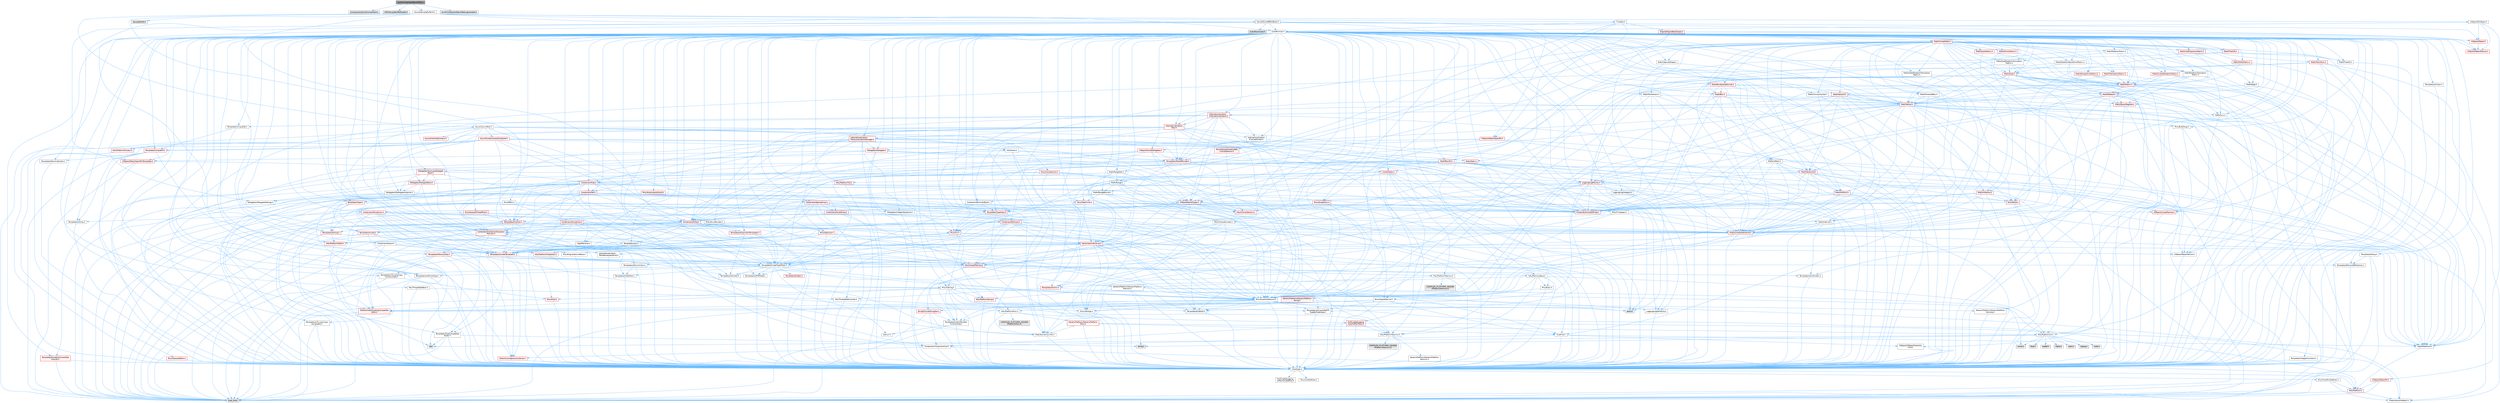 digraph "SynthComponentWaveTable.h"
{
 // INTERACTIVE_SVG=YES
 // LATEX_PDF_SIZE
  bgcolor="transparent";
  edge [fontname=Helvetica,fontsize=10,labelfontname=Helvetica,labelfontsize=10];
  node [fontname=Helvetica,fontsize=10,shape=box,height=0.2,width=0.4];
  Node1 [id="Node000001",label="SynthComponentWaveTable.h",height=0.2,width=0.4,color="gray40", fillcolor="grey60", style="filled", fontcolor="black",tooltip=" "];
  Node1 -> Node2 [id="edge1_Node000001_Node000002",color="steelblue1",style="solid",tooltip=" "];
  Node2 [id="Node000002",label="Components/SynthComponent.h",height=0.2,width=0.4,color="grey60", fillcolor="#E0E0E0", style="filled",tooltip=" "];
  Node1 -> Node3 [id="edge2_Node000001_Node000003",color="steelblue1",style="solid",tooltip=" "];
  Node3 [id="Node000003",label="DSP/SampleBufferReader.h",height=0.2,width=0.4,color="grey60", fillcolor="#E0E0E0", style="filled",tooltip=" "];
  Node1 -> Node4 [id="edge3_Node000001_Node000004",color="steelblue1",style="solid",tooltip=" "];
  Node4 [id="Node000004",label="Sound/SampleBufferIO.h",height=0.2,width=0.4,color="grey40", fillcolor="white", style="filled",URL="$df/d39/SampleBufferIO_8h.html",tooltip=" "];
  Node4 -> Node5 [id="edge4_Node000004_Node000005",color="steelblue1",style="solid",tooltip=" "];
  Node5 [id="Node000005",label="CoreMinimal.h",height=0.2,width=0.4,color="grey40", fillcolor="white", style="filled",URL="$d7/d67/CoreMinimal_8h.html",tooltip=" "];
  Node5 -> Node6 [id="edge5_Node000005_Node000006",color="steelblue1",style="solid",tooltip=" "];
  Node6 [id="Node000006",label="CoreTypes.h",height=0.2,width=0.4,color="grey40", fillcolor="white", style="filled",URL="$dc/dec/CoreTypes_8h.html",tooltip=" "];
  Node6 -> Node7 [id="edge6_Node000006_Node000007",color="steelblue1",style="solid",tooltip=" "];
  Node7 [id="Node000007",label="HAL/Platform.h",height=0.2,width=0.4,color="red", fillcolor="#FFF0F0", style="filled",URL="$d9/dd0/Platform_8h.html",tooltip=" "];
  Node7 -> Node10 [id="edge7_Node000007_Node000010",color="steelblue1",style="solid",tooltip=" "];
  Node10 [id="Node000010",label="type_traits",height=0.2,width=0.4,color="grey60", fillcolor="#E0E0E0", style="filled",tooltip=" "];
  Node7 -> Node11 [id="edge8_Node000007_Node000011",color="steelblue1",style="solid",tooltip=" "];
  Node11 [id="Node000011",label="PreprocessorHelpers.h",height=0.2,width=0.4,color="grey40", fillcolor="white", style="filled",URL="$db/ddb/PreprocessorHelpers_8h.html",tooltip=" "];
  Node6 -> Node17 [id="edge9_Node000006_Node000017",color="steelblue1",style="solid",tooltip=" "];
  Node17 [id="Node000017",label="ProfilingDebugging\l/UMemoryDefines.h",height=0.2,width=0.4,color="grey40", fillcolor="white", style="filled",URL="$d2/da2/UMemoryDefines_8h.html",tooltip=" "];
  Node6 -> Node18 [id="edge10_Node000006_Node000018",color="steelblue1",style="solid",tooltip=" "];
  Node18 [id="Node000018",label="Misc/CoreMiscDefines.h",height=0.2,width=0.4,color="grey40", fillcolor="white", style="filled",URL="$da/d38/CoreMiscDefines_8h.html",tooltip=" "];
  Node18 -> Node7 [id="edge11_Node000018_Node000007",color="steelblue1",style="solid",tooltip=" "];
  Node18 -> Node11 [id="edge12_Node000018_Node000011",color="steelblue1",style="solid",tooltip=" "];
  Node6 -> Node19 [id="edge13_Node000006_Node000019",color="steelblue1",style="solid",tooltip=" "];
  Node19 [id="Node000019",label="Misc/CoreDefines.h",height=0.2,width=0.4,color="grey40", fillcolor="white", style="filled",URL="$d3/dd2/CoreDefines_8h.html",tooltip=" "];
  Node5 -> Node20 [id="edge14_Node000005_Node000020",color="steelblue1",style="solid",tooltip=" "];
  Node20 [id="Node000020",label="CoreFwd.h",height=0.2,width=0.4,color="grey40", fillcolor="white", style="filled",URL="$d1/d1e/CoreFwd_8h.html",tooltip=" "];
  Node20 -> Node6 [id="edge15_Node000020_Node000006",color="steelblue1",style="solid",tooltip=" "];
  Node20 -> Node21 [id="edge16_Node000020_Node000021",color="steelblue1",style="solid",tooltip=" "];
  Node21 [id="Node000021",label="Containers/ContainersFwd.h",height=0.2,width=0.4,color="grey40", fillcolor="white", style="filled",URL="$d4/d0a/ContainersFwd_8h.html",tooltip=" "];
  Node21 -> Node7 [id="edge17_Node000021_Node000007",color="steelblue1",style="solid",tooltip=" "];
  Node21 -> Node6 [id="edge18_Node000021_Node000006",color="steelblue1",style="solid",tooltip=" "];
  Node21 -> Node22 [id="edge19_Node000021_Node000022",color="steelblue1",style="solid",tooltip=" "];
  Node22 [id="Node000022",label="Traits/IsContiguousContainer.h",height=0.2,width=0.4,color="red", fillcolor="#FFF0F0", style="filled",URL="$d5/d3c/IsContiguousContainer_8h.html",tooltip=" "];
  Node22 -> Node6 [id="edge20_Node000022_Node000006",color="steelblue1",style="solid",tooltip=" "];
  Node20 -> Node25 [id="edge21_Node000020_Node000025",color="steelblue1",style="solid",tooltip=" "];
  Node25 [id="Node000025",label="Math/MathFwd.h",height=0.2,width=0.4,color="grey40", fillcolor="white", style="filled",URL="$d2/d10/MathFwd_8h.html",tooltip=" "];
  Node25 -> Node7 [id="edge22_Node000025_Node000007",color="steelblue1",style="solid",tooltip=" "];
  Node20 -> Node26 [id="edge23_Node000020_Node000026",color="steelblue1",style="solid",tooltip=" "];
  Node26 [id="Node000026",label="UObject/UObjectHierarchy\lFwd.h",height=0.2,width=0.4,color="grey40", fillcolor="white", style="filled",URL="$d3/d13/UObjectHierarchyFwd_8h.html",tooltip=" "];
  Node5 -> Node26 [id="edge24_Node000005_Node000026",color="steelblue1",style="solid",tooltip=" "];
  Node5 -> Node21 [id="edge25_Node000005_Node000021",color="steelblue1",style="solid",tooltip=" "];
  Node5 -> Node27 [id="edge26_Node000005_Node000027",color="steelblue1",style="solid",tooltip=" "];
  Node27 [id="Node000027",label="Misc/VarArgs.h",height=0.2,width=0.4,color="grey40", fillcolor="white", style="filled",URL="$d5/d6f/VarArgs_8h.html",tooltip=" "];
  Node27 -> Node6 [id="edge27_Node000027_Node000006",color="steelblue1",style="solid",tooltip=" "];
  Node5 -> Node28 [id="edge28_Node000005_Node000028",color="steelblue1",style="solid",tooltip=" "];
  Node28 [id="Node000028",label="Logging/LogVerbosity.h",height=0.2,width=0.4,color="grey40", fillcolor="white", style="filled",URL="$d2/d8f/LogVerbosity_8h.html",tooltip=" "];
  Node28 -> Node6 [id="edge29_Node000028_Node000006",color="steelblue1",style="solid",tooltip=" "];
  Node5 -> Node29 [id="edge30_Node000005_Node000029",color="steelblue1",style="solid",tooltip=" "];
  Node29 [id="Node000029",label="Misc/OutputDevice.h",height=0.2,width=0.4,color="grey40", fillcolor="white", style="filled",URL="$d7/d32/OutputDevice_8h.html",tooltip=" "];
  Node29 -> Node20 [id="edge31_Node000029_Node000020",color="steelblue1",style="solid",tooltip=" "];
  Node29 -> Node6 [id="edge32_Node000029_Node000006",color="steelblue1",style="solid",tooltip=" "];
  Node29 -> Node28 [id="edge33_Node000029_Node000028",color="steelblue1",style="solid",tooltip=" "];
  Node29 -> Node27 [id="edge34_Node000029_Node000027",color="steelblue1",style="solid",tooltip=" "];
  Node29 -> Node30 [id="edge35_Node000029_Node000030",color="steelblue1",style="solid",tooltip=" "];
  Node30 [id="Node000030",label="Templates/IsArrayOrRefOf\lTypeByPredicate.h",height=0.2,width=0.4,color="grey40", fillcolor="white", style="filled",URL="$d6/da1/IsArrayOrRefOfTypeByPredicate_8h.html",tooltip=" "];
  Node30 -> Node6 [id="edge36_Node000030_Node000006",color="steelblue1",style="solid",tooltip=" "];
  Node29 -> Node31 [id="edge37_Node000029_Node000031",color="steelblue1",style="solid",tooltip=" "];
  Node31 [id="Node000031",label="Templates/IsValidVariadic\lFunctionArg.h",height=0.2,width=0.4,color="grey40", fillcolor="white", style="filled",URL="$d0/dc8/IsValidVariadicFunctionArg_8h.html",tooltip=" "];
  Node31 -> Node6 [id="edge38_Node000031_Node000006",color="steelblue1",style="solid",tooltip=" "];
  Node31 -> Node32 [id="edge39_Node000031_Node000032",color="steelblue1",style="solid",tooltip=" "];
  Node32 [id="Node000032",label="IsEnum.h",height=0.2,width=0.4,color="grey40", fillcolor="white", style="filled",URL="$d4/de5/IsEnum_8h.html",tooltip=" "];
  Node31 -> Node10 [id="edge40_Node000031_Node000010",color="steelblue1",style="solid",tooltip=" "];
  Node29 -> Node33 [id="edge41_Node000029_Node000033",color="steelblue1",style="solid",tooltip=" "];
  Node33 [id="Node000033",label="Traits/IsCharEncodingCompatible\lWith.h",height=0.2,width=0.4,color="red", fillcolor="#FFF0F0", style="filled",URL="$df/dd1/IsCharEncodingCompatibleWith_8h.html",tooltip=" "];
  Node33 -> Node10 [id="edge42_Node000033_Node000010",color="steelblue1",style="solid",tooltip=" "];
  Node5 -> Node35 [id="edge43_Node000005_Node000035",color="steelblue1",style="solid",tooltip=" "];
  Node35 [id="Node000035",label="HAL/PlatformCrt.h",height=0.2,width=0.4,color="grey40", fillcolor="white", style="filled",URL="$d8/d75/PlatformCrt_8h.html",tooltip=" "];
  Node35 -> Node36 [id="edge44_Node000035_Node000036",color="steelblue1",style="solid",tooltip=" "];
  Node36 [id="Node000036",label="new",height=0.2,width=0.4,color="grey60", fillcolor="#E0E0E0", style="filled",tooltip=" "];
  Node35 -> Node37 [id="edge45_Node000035_Node000037",color="steelblue1",style="solid",tooltip=" "];
  Node37 [id="Node000037",label="wchar.h",height=0.2,width=0.4,color="grey60", fillcolor="#E0E0E0", style="filled",tooltip=" "];
  Node35 -> Node38 [id="edge46_Node000035_Node000038",color="steelblue1",style="solid",tooltip=" "];
  Node38 [id="Node000038",label="stddef.h",height=0.2,width=0.4,color="grey60", fillcolor="#E0E0E0", style="filled",tooltip=" "];
  Node35 -> Node39 [id="edge47_Node000035_Node000039",color="steelblue1",style="solid",tooltip=" "];
  Node39 [id="Node000039",label="stdlib.h",height=0.2,width=0.4,color="grey60", fillcolor="#E0E0E0", style="filled",tooltip=" "];
  Node35 -> Node40 [id="edge48_Node000035_Node000040",color="steelblue1",style="solid",tooltip=" "];
  Node40 [id="Node000040",label="stdio.h",height=0.2,width=0.4,color="grey60", fillcolor="#E0E0E0", style="filled",tooltip=" "];
  Node35 -> Node41 [id="edge49_Node000035_Node000041",color="steelblue1",style="solid",tooltip=" "];
  Node41 [id="Node000041",label="stdarg.h",height=0.2,width=0.4,color="grey60", fillcolor="#E0E0E0", style="filled",tooltip=" "];
  Node35 -> Node42 [id="edge50_Node000035_Node000042",color="steelblue1",style="solid",tooltip=" "];
  Node42 [id="Node000042",label="math.h",height=0.2,width=0.4,color="grey60", fillcolor="#E0E0E0", style="filled",tooltip=" "];
  Node35 -> Node43 [id="edge51_Node000035_Node000043",color="steelblue1",style="solid",tooltip=" "];
  Node43 [id="Node000043",label="float.h",height=0.2,width=0.4,color="grey60", fillcolor="#E0E0E0", style="filled",tooltip=" "];
  Node35 -> Node44 [id="edge52_Node000035_Node000044",color="steelblue1",style="solid",tooltip=" "];
  Node44 [id="Node000044",label="string.h",height=0.2,width=0.4,color="grey60", fillcolor="#E0E0E0", style="filled",tooltip=" "];
  Node5 -> Node45 [id="edge53_Node000005_Node000045",color="steelblue1",style="solid",tooltip=" "];
  Node45 [id="Node000045",label="HAL/PlatformMisc.h",height=0.2,width=0.4,color="grey40", fillcolor="white", style="filled",URL="$d0/df5/PlatformMisc_8h.html",tooltip=" "];
  Node45 -> Node6 [id="edge54_Node000045_Node000006",color="steelblue1",style="solid",tooltip=" "];
  Node45 -> Node46 [id="edge55_Node000045_Node000046",color="steelblue1",style="solid",tooltip=" "];
  Node46 [id="Node000046",label="GenericPlatform/GenericPlatform\lMisc.h",height=0.2,width=0.4,color="red", fillcolor="#FFF0F0", style="filled",URL="$db/d9a/GenericPlatformMisc_8h.html",tooltip=" "];
  Node46 -> Node20 [id="edge56_Node000046_Node000020",color="steelblue1",style="solid",tooltip=" "];
  Node46 -> Node6 [id="edge57_Node000046_Node000006",color="steelblue1",style="solid",tooltip=" "];
  Node46 -> Node35 [id="edge58_Node000046_Node000035",color="steelblue1",style="solid",tooltip=" "];
  Node46 -> Node50 [id="edge59_Node000046_Node000050",color="steelblue1",style="solid",tooltip=" "];
  Node50 [id="Node000050",label="Math/NumericLimits.h",height=0.2,width=0.4,color="grey40", fillcolor="white", style="filled",URL="$df/d1b/NumericLimits_8h.html",tooltip=" "];
  Node50 -> Node6 [id="edge60_Node000050_Node000006",color="steelblue1",style="solid",tooltip=" "];
  Node45 -> Node55 [id="edge61_Node000045_Node000055",color="steelblue1",style="solid",tooltip=" "];
  Node55 [id="Node000055",label="COMPILED_PLATFORM_HEADER\l(PlatformMisc.h)",height=0.2,width=0.4,color="grey60", fillcolor="#E0E0E0", style="filled",tooltip=" "];
  Node45 -> Node56 [id="edge62_Node000045_Node000056",color="steelblue1",style="solid",tooltip=" "];
  Node56 [id="Node000056",label="ProfilingDebugging\l/CpuProfilerTrace.h",height=0.2,width=0.4,color="red", fillcolor="#FFF0F0", style="filled",URL="$da/dcb/CpuProfilerTrace_8h.html",tooltip=" "];
  Node56 -> Node6 [id="edge63_Node000056_Node000006",color="steelblue1",style="solid",tooltip=" "];
  Node56 -> Node21 [id="edge64_Node000056_Node000021",color="steelblue1",style="solid",tooltip=" "];
  Node56 -> Node57 [id="edge65_Node000056_Node000057",color="steelblue1",style="solid",tooltip=" "];
  Node57 [id="Node000057",label="HAL/PlatformAtomics.h",height=0.2,width=0.4,color="grey40", fillcolor="white", style="filled",URL="$d3/d36/PlatformAtomics_8h.html",tooltip=" "];
  Node57 -> Node6 [id="edge66_Node000057_Node000006",color="steelblue1",style="solid",tooltip=" "];
  Node57 -> Node58 [id="edge67_Node000057_Node000058",color="steelblue1",style="solid",tooltip=" "];
  Node58 [id="Node000058",label="GenericPlatform/GenericPlatform\lAtomics.h",height=0.2,width=0.4,color="grey40", fillcolor="white", style="filled",URL="$da/d72/GenericPlatformAtomics_8h.html",tooltip=" "];
  Node58 -> Node6 [id="edge68_Node000058_Node000006",color="steelblue1",style="solid",tooltip=" "];
  Node57 -> Node59 [id="edge69_Node000057_Node000059",color="steelblue1",style="solid",tooltip=" "];
  Node59 [id="Node000059",label="COMPILED_PLATFORM_HEADER\l(PlatformAtomics.h)",height=0.2,width=0.4,color="grey60", fillcolor="#E0E0E0", style="filled",tooltip=" "];
  Node56 -> Node11 [id="edge70_Node000056_Node000011",color="steelblue1",style="solid",tooltip=" "];
  Node5 -> Node64 [id="edge71_Node000005_Node000064",color="steelblue1",style="solid",tooltip=" "];
  Node64 [id="Node000064",label="Misc/AssertionMacros.h",height=0.2,width=0.4,color="grey40", fillcolor="white", style="filled",URL="$d0/dfa/AssertionMacros_8h.html",tooltip=" "];
  Node64 -> Node6 [id="edge72_Node000064_Node000006",color="steelblue1",style="solid",tooltip=" "];
  Node64 -> Node7 [id="edge73_Node000064_Node000007",color="steelblue1",style="solid",tooltip=" "];
  Node64 -> Node45 [id="edge74_Node000064_Node000045",color="steelblue1",style="solid",tooltip=" "];
  Node64 -> Node11 [id="edge75_Node000064_Node000011",color="steelblue1",style="solid",tooltip=" "];
  Node64 -> Node65 [id="edge76_Node000064_Node000065",color="steelblue1",style="solid",tooltip=" "];
  Node65 [id="Node000065",label="Templates/EnableIf.h",height=0.2,width=0.4,color="grey40", fillcolor="white", style="filled",URL="$d7/d60/EnableIf_8h.html",tooltip=" "];
  Node65 -> Node6 [id="edge77_Node000065_Node000006",color="steelblue1",style="solid",tooltip=" "];
  Node64 -> Node30 [id="edge78_Node000064_Node000030",color="steelblue1",style="solid",tooltip=" "];
  Node64 -> Node31 [id="edge79_Node000064_Node000031",color="steelblue1",style="solid",tooltip=" "];
  Node64 -> Node33 [id="edge80_Node000064_Node000033",color="steelblue1",style="solid",tooltip=" "];
  Node64 -> Node27 [id="edge81_Node000064_Node000027",color="steelblue1",style="solid",tooltip=" "];
  Node64 -> Node66 [id="edge82_Node000064_Node000066",color="steelblue1",style="solid",tooltip=" "];
  Node66 [id="Node000066",label="String/FormatStringSan.h",height=0.2,width=0.4,color="red", fillcolor="#FFF0F0", style="filled",URL="$d3/d8b/FormatStringSan_8h.html",tooltip=" "];
  Node66 -> Node10 [id="edge83_Node000066_Node000010",color="steelblue1",style="solid",tooltip=" "];
  Node66 -> Node6 [id="edge84_Node000066_Node000006",color="steelblue1",style="solid",tooltip=" "];
  Node66 -> Node31 [id="edge85_Node000066_Node000031",color="steelblue1",style="solid",tooltip=" "];
  Node66 -> Node21 [id="edge86_Node000066_Node000021",color="steelblue1",style="solid",tooltip=" "];
  Node64 -> Node72 [id="edge87_Node000064_Node000072",color="steelblue1",style="solid",tooltip=" "];
  Node72 [id="Node000072",label="atomic",height=0.2,width=0.4,color="grey60", fillcolor="#E0E0E0", style="filled",tooltip=" "];
  Node5 -> Node73 [id="edge88_Node000005_Node000073",color="steelblue1",style="solid",tooltip=" "];
  Node73 [id="Node000073",label="Templates/IsPointer.h",height=0.2,width=0.4,color="grey40", fillcolor="white", style="filled",URL="$d7/d05/IsPointer_8h.html",tooltip=" "];
  Node73 -> Node6 [id="edge89_Node000073_Node000006",color="steelblue1",style="solid",tooltip=" "];
  Node5 -> Node74 [id="edge90_Node000005_Node000074",color="steelblue1",style="solid",tooltip=" "];
  Node74 [id="Node000074",label="HAL/PlatformMemory.h",height=0.2,width=0.4,color="grey40", fillcolor="white", style="filled",URL="$de/d68/PlatformMemory_8h.html",tooltip=" "];
  Node74 -> Node6 [id="edge91_Node000074_Node000006",color="steelblue1",style="solid",tooltip=" "];
  Node74 -> Node75 [id="edge92_Node000074_Node000075",color="steelblue1",style="solid",tooltip=" "];
  Node75 [id="Node000075",label="GenericPlatform/GenericPlatform\lMemory.h",height=0.2,width=0.4,color="grey40", fillcolor="white", style="filled",URL="$dd/d22/GenericPlatformMemory_8h.html",tooltip=" "];
  Node75 -> Node20 [id="edge93_Node000075_Node000020",color="steelblue1",style="solid",tooltip=" "];
  Node75 -> Node6 [id="edge94_Node000075_Node000006",color="steelblue1",style="solid",tooltip=" "];
  Node75 -> Node76 [id="edge95_Node000075_Node000076",color="steelblue1",style="solid",tooltip=" "];
  Node76 [id="Node000076",label="HAL/PlatformString.h",height=0.2,width=0.4,color="red", fillcolor="#FFF0F0", style="filled",URL="$db/db5/PlatformString_8h.html",tooltip=" "];
  Node76 -> Node6 [id="edge96_Node000076_Node000006",color="steelblue1",style="solid",tooltip=" "];
  Node75 -> Node44 [id="edge97_Node000075_Node000044",color="steelblue1",style="solid",tooltip=" "];
  Node75 -> Node37 [id="edge98_Node000075_Node000037",color="steelblue1",style="solid",tooltip=" "];
  Node74 -> Node78 [id="edge99_Node000074_Node000078",color="steelblue1",style="solid",tooltip=" "];
  Node78 [id="Node000078",label="COMPILED_PLATFORM_HEADER\l(PlatformMemory.h)",height=0.2,width=0.4,color="grey60", fillcolor="#E0E0E0", style="filled",tooltip=" "];
  Node5 -> Node57 [id="edge100_Node000005_Node000057",color="steelblue1",style="solid",tooltip=" "];
  Node5 -> Node79 [id="edge101_Node000005_Node000079",color="steelblue1",style="solid",tooltip=" "];
  Node79 [id="Node000079",label="Misc/Exec.h",height=0.2,width=0.4,color="grey40", fillcolor="white", style="filled",URL="$de/ddb/Exec_8h.html",tooltip=" "];
  Node79 -> Node6 [id="edge102_Node000079_Node000006",color="steelblue1",style="solid",tooltip=" "];
  Node79 -> Node64 [id="edge103_Node000079_Node000064",color="steelblue1",style="solid",tooltip=" "];
  Node5 -> Node80 [id="edge104_Node000005_Node000080",color="steelblue1",style="solid",tooltip=" "];
  Node80 [id="Node000080",label="HAL/MemoryBase.h",height=0.2,width=0.4,color="grey40", fillcolor="white", style="filled",URL="$d6/d9f/MemoryBase_8h.html",tooltip=" "];
  Node80 -> Node6 [id="edge105_Node000080_Node000006",color="steelblue1",style="solid",tooltip=" "];
  Node80 -> Node57 [id="edge106_Node000080_Node000057",color="steelblue1",style="solid",tooltip=" "];
  Node80 -> Node35 [id="edge107_Node000080_Node000035",color="steelblue1",style="solid",tooltip=" "];
  Node80 -> Node79 [id="edge108_Node000080_Node000079",color="steelblue1",style="solid",tooltip=" "];
  Node80 -> Node29 [id="edge109_Node000080_Node000029",color="steelblue1",style="solid",tooltip=" "];
  Node80 -> Node81 [id="edge110_Node000080_Node000081",color="steelblue1",style="solid",tooltip=" "];
  Node81 [id="Node000081",label="Templates/Atomic.h",height=0.2,width=0.4,color="red", fillcolor="#FFF0F0", style="filled",URL="$d3/d91/Atomic_8h.html",tooltip=" "];
  Node81 -> Node82 [id="edge111_Node000081_Node000082",color="steelblue1",style="solid",tooltip=" "];
  Node82 [id="Node000082",label="HAL/ThreadSafeCounter.h",height=0.2,width=0.4,color="grey40", fillcolor="white", style="filled",URL="$dc/dc9/ThreadSafeCounter_8h.html",tooltip=" "];
  Node82 -> Node6 [id="edge112_Node000082_Node000006",color="steelblue1",style="solid",tooltip=" "];
  Node82 -> Node57 [id="edge113_Node000082_Node000057",color="steelblue1",style="solid",tooltip=" "];
  Node81 -> Node72 [id="edge114_Node000081_Node000072",color="steelblue1",style="solid",tooltip=" "];
  Node5 -> Node90 [id="edge115_Node000005_Node000090",color="steelblue1",style="solid",tooltip=" "];
  Node90 [id="Node000090",label="HAL/UnrealMemory.h",height=0.2,width=0.4,color="red", fillcolor="#FFF0F0", style="filled",URL="$d9/d96/UnrealMemory_8h.html",tooltip=" "];
  Node90 -> Node6 [id="edge116_Node000090_Node000006",color="steelblue1",style="solid",tooltip=" "];
  Node90 -> Node75 [id="edge117_Node000090_Node000075",color="steelblue1",style="solid",tooltip=" "];
  Node90 -> Node80 [id="edge118_Node000090_Node000080",color="steelblue1",style="solid",tooltip=" "];
  Node90 -> Node74 [id="edge119_Node000090_Node000074",color="steelblue1",style="solid",tooltip=" "];
  Node90 -> Node73 [id="edge120_Node000090_Node000073",color="steelblue1",style="solid",tooltip=" "];
  Node5 -> Node92 [id="edge121_Node000005_Node000092",color="steelblue1",style="solid",tooltip=" "];
  Node92 [id="Node000092",label="Templates/IsArithmetic.h",height=0.2,width=0.4,color="grey40", fillcolor="white", style="filled",URL="$d2/d5d/IsArithmetic_8h.html",tooltip=" "];
  Node92 -> Node6 [id="edge122_Node000092_Node000006",color="steelblue1",style="solid",tooltip=" "];
  Node5 -> Node86 [id="edge123_Node000005_Node000086",color="steelblue1",style="solid",tooltip=" "];
  Node86 [id="Node000086",label="Templates/AndOrNot.h",height=0.2,width=0.4,color="grey40", fillcolor="white", style="filled",URL="$db/d0a/AndOrNot_8h.html",tooltip=" "];
  Node86 -> Node6 [id="edge124_Node000086_Node000006",color="steelblue1",style="solid",tooltip=" "];
  Node5 -> Node93 [id="edge125_Node000005_Node000093",color="steelblue1",style="solid",tooltip=" "];
  Node93 [id="Node000093",label="Templates/IsPODType.h",height=0.2,width=0.4,color="grey40", fillcolor="white", style="filled",URL="$d7/db1/IsPODType_8h.html",tooltip=" "];
  Node93 -> Node6 [id="edge126_Node000093_Node000006",color="steelblue1",style="solid",tooltip=" "];
  Node5 -> Node94 [id="edge127_Node000005_Node000094",color="steelblue1",style="solid",tooltip=" "];
  Node94 [id="Node000094",label="Templates/IsUECoreType.h",height=0.2,width=0.4,color="grey40", fillcolor="white", style="filled",URL="$d1/db8/IsUECoreType_8h.html",tooltip=" "];
  Node94 -> Node6 [id="edge128_Node000094_Node000006",color="steelblue1",style="solid",tooltip=" "];
  Node94 -> Node10 [id="edge129_Node000094_Node000010",color="steelblue1",style="solid",tooltip=" "];
  Node5 -> Node87 [id="edge130_Node000005_Node000087",color="steelblue1",style="solid",tooltip=" "];
  Node87 [id="Node000087",label="Templates/IsTriviallyCopy\lConstructible.h",height=0.2,width=0.4,color="grey40", fillcolor="white", style="filled",URL="$d3/d78/IsTriviallyCopyConstructible_8h.html",tooltip=" "];
  Node87 -> Node6 [id="edge131_Node000087_Node000006",color="steelblue1",style="solid",tooltip=" "];
  Node87 -> Node10 [id="edge132_Node000087_Node000010",color="steelblue1",style="solid",tooltip=" "];
  Node5 -> Node95 [id="edge133_Node000005_Node000095",color="steelblue1",style="solid",tooltip=" "];
  Node95 [id="Node000095",label="Templates/UnrealTypeTraits.h",height=0.2,width=0.4,color="grey40", fillcolor="white", style="filled",URL="$d2/d2d/UnrealTypeTraits_8h.html",tooltip=" "];
  Node95 -> Node6 [id="edge134_Node000095_Node000006",color="steelblue1",style="solid",tooltip=" "];
  Node95 -> Node73 [id="edge135_Node000095_Node000073",color="steelblue1",style="solid",tooltip=" "];
  Node95 -> Node64 [id="edge136_Node000095_Node000064",color="steelblue1",style="solid",tooltip=" "];
  Node95 -> Node86 [id="edge137_Node000095_Node000086",color="steelblue1",style="solid",tooltip=" "];
  Node95 -> Node65 [id="edge138_Node000095_Node000065",color="steelblue1",style="solid",tooltip=" "];
  Node95 -> Node92 [id="edge139_Node000095_Node000092",color="steelblue1",style="solid",tooltip=" "];
  Node95 -> Node32 [id="edge140_Node000095_Node000032",color="steelblue1",style="solid",tooltip=" "];
  Node95 -> Node96 [id="edge141_Node000095_Node000096",color="steelblue1",style="solid",tooltip=" "];
  Node96 [id="Node000096",label="Templates/Models.h",height=0.2,width=0.4,color="red", fillcolor="#FFF0F0", style="filled",URL="$d3/d0c/Models_8h.html",tooltip=" "];
  Node95 -> Node93 [id="edge142_Node000095_Node000093",color="steelblue1",style="solid",tooltip=" "];
  Node95 -> Node94 [id="edge143_Node000095_Node000094",color="steelblue1",style="solid",tooltip=" "];
  Node95 -> Node87 [id="edge144_Node000095_Node000087",color="steelblue1",style="solid",tooltip=" "];
  Node5 -> Node65 [id="edge145_Node000005_Node000065",color="steelblue1",style="solid",tooltip=" "];
  Node5 -> Node97 [id="edge146_Node000005_Node000097",color="steelblue1",style="solid",tooltip=" "];
  Node97 [id="Node000097",label="Templates/RemoveReference.h",height=0.2,width=0.4,color="grey40", fillcolor="white", style="filled",URL="$da/dbe/RemoveReference_8h.html",tooltip=" "];
  Node97 -> Node6 [id="edge147_Node000097_Node000006",color="steelblue1",style="solid",tooltip=" "];
  Node5 -> Node98 [id="edge148_Node000005_Node000098",color="steelblue1",style="solid",tooltip=" "];
  Node98 [id="Node000098",label="Templates/IntegralConstant.h",height=0.2,width=0.4,color="grey40", fillcolor="white", style="filled",URL="$db/d1b/IntegralConstant_8h.html",tooltip=" "];
  Node98 -> Node6 [id="edge149_Node000098_Node000006",color="steelblue1",style="solid",tooltip=" "];
  Node5 -> Node99 [id="edge150_Node000005_Node000099",color="steelblue1",style="solid",tooltip=" "];
  Node99 [id="Node000099",label="Templates/IsClass.h",height=0.2,width=0.4,color="grey40", fillcolor="white", style="filled",URL="$db/dcb/IsClass_8h.html",tooltip=" "];
  Node99 -> Node6 [id="edge151_Node000099_Node000006",color="steelblue1",style="solid",tooltip=" "];
  Node5 -> Node100 [id="edge152_Node000005_Node000100",color="steelblue1",style="solid",tooltip=" "];
  Node100 [id="Node000100",label="Templates/TypeCompatible\lBytes.h",height=0.2,width=0.4,color="grey40", fillcolor="white", style="filled",URL="$df/d0a/TypeCompatibleBytes_8h.html",tooltip=" "];
  Node100 -> Node6 [id="edge153_Node000100_Node000006",color="steelblue1",style="solid",tooltip=" "];
  Node100 -> Node44 [id="edge154_Node000100_Node000044",color="steelblue1",style="solid",tooltip=" "];
  Node100 -> Node36 [id="edge155_Node000100_Node000036",color="steelblue1",style="solid",tooltip=" "];
  Node100 -> Node10 [id="edge156_Node000100_Node000010",color="steelblue1",style="solid",tooltip=" "];
  Node5 -> Node22 [id="edge157_Node000005_Node000022",color="steelblue1",style="solid",tooltip=" "];
  Node5 -> Node101 [id="edge158_Node000005_Node000101",color="steelblue1",style="solid",tooltip=" "];
  Node101 [id="Node000101",label="Templates/UnrealTemplate.h",height=0.2,width=0.4,color="red", fillcolor="#FFF0F0", style="filled",URL="$d4/d24/UnrealTemplate_8h.html",tooltip=" "];
  Node101 -> Node6 [id="edge159_Node000101_Node000006",color="steelblue1",style="solid",tooltip=" "];
  Node101 -> Node73 [id="edge160_Node000101_Node000073",color="steelblue1",style="solid",tooltip=" "];
  Node101 -> Node90 [id="edge161_Node000101_Node000090",color="steelblue1",style="solid",tooltip=" "];
  Node101 -> Node95 [id="edge162_Node000101_Node000095",color="steelblue1",style="solid",tooltip=" "];
  Node101 -> Node97 [id="edge163_Node000101_Node000097",color="steelblue1",style="solid",tooltip=" "];
  Node101 -> Node100 [id="edge164_Node000101_Node000100",color="steelblue1",style="solid",tooltip=" "];
  Node101 -> Node22 [id="edge165_Node000101_Node000022",color="steelblue1",style="solid",tooltip=" "];
  Node101 -> Node10 [id="edge166_Node000101_Node000010",color="steelblue1",style="solid",tooltip=" "];
  Node5 -> Node50 [id="edge167_Node000005_Node000050",color="steelblue1",style="solid",tooltip=" "];
  Node5 -> Node105 [id="edge168_Node000005_Node000105",color="steelblue1",style="solid",tooltip=" "];
  Node105 [id="Node000105",label="HAL/PlatformMath.h",height=0.2,width=0.4,color="red", fillcolor="#FFF0F0", style="filled",URL="$dc/d53/PlatformMath_8h.html",tooltip=" "];
  Node105 -> Node6 [id="edge169_Node000105_Node000006",color="steelblue1",style="solid",tooltip=" "];
  Node5 -> Node88 [id="edge170_Node000005_Node000088",color="steelblue1",style="solid",tooltip=" "];
  Node88 [id="Node000088",label="Templates/IsTriviallyCopy\lAssignable.h",height=0.2,width=0.4,color="grey40", fillcolor="white", style="filled",URL="$d2/df2/IsTriviallyCopyAssignable_8h.html",tooltip=" "];
  Node88 -> Node6 [id="edge171_Node000088_Node000006",color="steelblue1",style="solid",tooltip=" "];
  Node88 -> Node10 [id="edge172_Node000088_Node000010",color="steelblue1",style="solid",tooltip=" "];
  Node5 -> Node113 [id="edge173_Node000005_Node000113",color="steelblue1",style="solid",tooltip=" "];
  Node113 [id="Node000113",label="Templates/MemoryOps.h",height=0.2,width=0.4,color="red", fillcolor="#FFF0F0", style="filled",URL="$db/dea/MemoryOps_8h.html",tooltip=" "];
  Node113 -> Node6 [id="edge174_Node000113_Node000006",color="steelblue1",style="solid",tooltip=" "];
  Node113 -> Node90 [id="edge175_Node000113_Node000090",color="steelblue1",style="solid",tooltip=" "];
  Node113 -> Node88 [id="edge176_Node000113_Node000088",color="steelblue1",style="solid",tooltip=" "];
  Node113 -> Node87 [id="edge177_Node000113_Node000087",color="steelblue1",style="solid",tooltip=" "];
  Node113 -> Node95 [id="edge178_Node000113_Node000095",color="steelblue1",style="solid",tooltip=" "];
  Node113 -> Node36 [id="edge179_Node000113_Node000036",color="steelblue1",style="solid",tooltip=" "];
  Node113 -> Node10 [id="edge180_Node000113_Node000010",color="steelblue1",style="solid",tooltip=" "];
  Node5 -> Node114 [id="edge181_Node000005_Node000114",color="steelblue1",style="solid",tooltip=" "];
  Node114 [id="Node000114",label="Containers/ContainerAllocation\lPolicies.h",height=0.2,width=0.4,color="red", fillcolor="#FFF0F0", style="filled",URL="$d7/dff/ContainerAllocationPolicies_8h.html",tooltip=" "];
  Node114 -> Node6 [id="edge182_Node000114_Node000006",color="steelblue1",style="solid",tooltip=" "];
  Node114 -> Node114 [id="edge183_Node000114_Node000114",color="steelblue1",style="solid",tooltip=" "];
  Node114 -> Node105 [id="edge184_Node000114_Node000105",color="steelblue1",style="solid",tooltip=" "];
  Node114 -> Node90 [id="edge185_Node000114_Node000090",color="steelblue1",style="solid",tooltip=" "];
  Node114 -> Node50 [id="edge186_Node000114_Node000050",color="steelblue1",style="solid",tooltip=" "];
  Node114 -> Node64 [id="edge187_Node000114_Node000064",color="steelblue1",style="solid",tooltip=" "];
  Node114 -> Node113 [id="edge188_Node000114_Node000113",color="steelblue1",style="solid",tooltip=" "];
  Node114 -> Node100 [id="edge189_Node000114_Node000100",color="steelblue1",style="solid",tooltip=" "];
  Node114 -> Node10 [id="edge190_Node000114_Node000010",color="steelblue1",style="solid",tooltip=" "];
  Node5 -> Node117 [id="edge191_Node000005_Node000117",color="steelblue1",style="solid",tooltip=" "];
  Node117 [id="Node000117",label="Templates/IsEnumClass.h",height=0.2,width=0.4,color="grey40", fillcolor="white", style="filled",URL="$d7/d15/IsEnumClass_8h.html",tooltip=" "];
  Node117 -> Node6 [id="edge192_Node000117_Node000006",color="steelblue1",style="solid",tooltip=" "];
  Node117 -> Node86 [id="edge193_Node000117_Node000086",color="steelblue1",style="solid",tooltip=" "];
  Node5 -> Node118 [id="edge194_Node000005_Node000118",color="steelblue1",style="solid",tooltip=" "];
  Node118 [id="Node000118",label="HAL/PlatformProperties.h",height=0.2,width=0.4,color="red", fillcolor="#FFF0F0", style="filled",URL="$d9/db0/PlatformProperties_8h.html",tooltip=" "];
  Node118 -> Node6 [id="edge195_Node000118_Node000006",color="steelblue1",style="solid",tooltip=" "];
  Node5 -> Node121 [id="edge196_Node000005_Node000121",color="steelblue1",style="solid",tooltip=" "];
  Node121 [id="Node000121",label="Misc/EngineVersionBase.h",height=0.2,width=0.4,color="grey40", fillcolor="white", style="filled",URL="$d5/d2b/EngineVersionBase_8h.html",tooltip=" "];
  Node121 -> Node6 [id="edge197_Node000121_Node000006",color="steelblue1",style="solid",tooltip=" "];
  Node5 -> Node122 [id="edge198_Node000005_Node000122",color="steelblue1",style="solid",tooltip=" "];
  Node122 [id="Node000122",label="Internationalization\l/TextNamespaceFwd.h",height=0.2,width=0.4,color="grey40", fillcolor="white", style="filled",URL="$d8/d97/TextNamespaceFwd_8h.html",tooltip=" "];
  Node122 -> Node6 [id="edge199_Node000122_Node000006",color="steelblue1",style="solid",tooltip=" "];
  Node5 -> Node123 [id="edge200_Node000005_Node000123",color="steelblue1",style="solid",tooltip=" "];
  Node123 [id="Node000123",label="Serialization/Archive.h",height=0.2,width=0.4,color="red", fillcolor="#FFF0F0", style="filled",URL="$d7/d3b/Archive_8h.html",tooltip=" "];
  Node123 -> Node20 [id="edge201_Node000123_Node000020",color="steelblue1",style="solid",tooltip=" "];
  Node123 -> Node6 [id="edge202_Node000123_Node000006",color="steelblue1",style="solid",tooltip=" "];
  Node123 -> Node118 [id="edge203_Node000123_Node000118",color="steelblue1",style="solid",tooltip=" "];
  Node123 -> Node122 [id="edge204_Node000123_Node000122",color="steelblue1",style="solid",tooltip=" "];
  Node123 -> Node25 [id="edge205_Node000123_Node000025",color="steelblue1",style="solid",tooltip=" "];
  Node123 -> Node64 [id="edge206_Node000123_Node000064",color="steelblue1",style="solid",tooltip=" "];
  Node123 -> Node121 [id="edge207_Node000123_Node000121",color="steelblue1",style="solid",tooltip=" "];
  Node123 -> Node27 [id="edge208_Node000123_Node000027",color="steelblue1",style="solid",tooltip=" "];
  Node123 -> Node65 [id="edge209_Node000123_Node000065",color="steelblue1",style="solid",tooltip=" "];
  Node123 -> Node30 [id="edge210_Node000123_Node000030",color="steelblue1",style="solid",tooltip=" "];
  Node123 -> Node117 [id="edge211_Node000123_Node000117",color="steelblue1",style="solid",tooltip=" "];
  Node123 -> Node31 [id="edge212_Node000123_Node000031",color="steelblue1",style="solid",tooltip=" "];
  Node123 -> Node101 [id="edge213_Node000123_Node000101",color="steelblue1",style="solid",tooltip=" "];
  Node123 -> Node33 [id="edge214_Node000123_Node000033",color="steelblue1",style="solid",tooltip=" "];
  Node123 -> Node126 [id="edge215_Node000123_Node000126",color="steelblue1",style="solid",tooltip=" "];
  Node126 [id="Node000126",label="UObject/ObjectVersion.h",height=0.2,width=0.4,color="grey40", fillcolor="white", style="filled",URL="$da/d63/ObjectVersion_8h.html",tooltip=" "];
  Node126 -> Node6 [id="edge216_Node000126_Node000006",color="steelblue1",style="solid",tooltip=" "];
  Node5 -> Node127 [id="edge217_Node000005_Node000127",color="steelblue1",style="solid",tooltip=" "];
  Node127 [id="Node000127",label="Templates/Less.h",height=0.2,width=0.4,color="grey40", fillcolor="white", style="filled",URL="$de/dc8/Less_8h.html",tooltip=" "];
  Node127 -> Node6 [id="edge218_Node000127_Node000006",color="steelblue1",style="solid",tooltip=" "];
  Node127 -> Node101 [id="edge219_Node000127_Node000101",color="steelblue1",style="solid",tooltip=" "];
  Node5 -> Node128 [id="edge220_Node000005_Node000128",color="steelblue1",style="solid",tooltip=" "];
  Node128 [id="Node000128",label="Templates/Sorting.h",height=0.2,width=0.4,color="red", fillcolor="#FFF0F0", style="filled",URL="$d3/d9e/Sorting_8h.html",tooltip=" "];
  Node128 -> Node6 [id="edge221_Node000128_Node000006",color="steelblue1",style="solid",tooltip=" "];
  Node128 -> Node105 [id="edge222_Node000128_Node000105",color="steelblue1",style="solid",tooltip=" "];
  Node128 -> Node127 [id="edge223_Node000128_Node000127",color="steelblue1",style="solid",tooltip=" "];
  Node5 -> Node139 [id="edge224_Node000005_Node000139",color="steelblue1",style="solid",tooltip=" "];
  Node139 [id="Node000139",label="Misc/Char.h",height=0.2,width=0.4,color="red", fillcolor="#FFF0F0", style="filled",URL="$d0/d58/Char_8h.html",tooltip=" "];
  Node139 -> Node6 [id="edge225_Node000139_Node000006",color="steelblue1",style="solid",tooltip=" "];
  Node139 -> Node10 [id="edge226_Node000139_Node000010",color="steelblue1",style="solid",tooltip=" "];
  Node5 -> Node142 [id="edge227_Node000005_Node000142",color="steelblue1",style="solid",tooltip=" "];
  Node142 [id="Node000142",label="GenericPlatform/GenericPlatform\lStricmp.h",height=0.2,width=0.4,color="grey40", fillcolor="white", style="filled",URL="$d2/d86/GenericPlatformStricmp_8h.html",tooltip=" "];
  Node142 -> Node6 [id="edge228_Node000142_Node000006",color="steelblue1",style="solid",tooltip=" "];
  Node5 -> Node143 [id="edge229_Node000005_Node000143",color="steelblue1",style="solid",tooltip=" "];
  Node143 [id="Node000143",label="GenericPlatform/GenericPlatform\lString.h",height=0.2,width=0.4,color="red", fillcolor="#FFF0F0", style="filled",URL="$dd/d20/GenericPlatformString_8h.html",tooltip=" "];
  Node143 -> Node6 [id="edge230_Node000143_Node000006",color="steelblue1",style="solid",tooltip=" "];
  Node143 -> Node142 [id="edge231_Node000143_Node000142",color="steelblue1",style="solid",tooltip=" "];
  Node143 -> Node65 [id="edge232_Node000143_Node000065",color="steelblue1",style="solid",tooltip=" "];
  Node143 -> Node33 [id="edge233_Node000143_Node000033",color="steelblue1",style="solid",tooltip=" "];
  Node143 -> Node10 [id="edge234_Node000143_Node000010",color="steelblue1",style="solid",tooltip=" "];
  Node5 -> Node76 [id="edge235_Node000005_Node000076",color="steelblue1",style="solid",tooltip=" "];
  Node5 -> Node146 [id="edge236_Node000005_Node000146",color="steelblue1",style="solid",tooltip=" "];
  Node146 [id="Node000146",label="Misc/CString.h",height=0.2,width=0.4,color="grey40", fillcolor="white", style="filled",URL="$d2/d49/CString_8h.html",tooltip=" "];
  Node146 -> Node6 [id="edge237_Node000146_Node000006",color="steelblue1",style="solid",tooltip=" "];
  Node146 -> Node35 [id="edge238_Node000146_Node000035",color="steelblue1",style="solid",tooltip=" "];
  Node146 -> Node76 [id="edge239_Node000146_Node000076",color="steelblue1",style="solid",tooltip=" "];
  Node146 -> Node64 [id="edge240_Node000146_Node000064",color="steelblue1",style="solid",tooltip=" "];
  Node146 -> Node139 [id="edge241_Node000146_Node000139",color="steelblue1",style="solid",tooltip=" "];
  Node146 -> Node27 [id="edge242_Node000146_Node000027",color="steelblue1",style="solid",tooltip=" "];
  Node146 -> Node30 [id="edge243_Node000146_Node000030",color="steelblue1",style="solid",tooltip=" "];
  Node146 -> Node31 [id="edge244_Node000146_Node000031",color="steelblue1",style="solid",tooltip=" "];
  Node146 -> Node33 [id="edge245_Node000146_Node000033",color="steelblue1",style="solid",tooltip=" "];
  Node5 -> Node147 [id="edge246_Node000005_Node000147",color="steelblue1",style="solid",tooltip=" "];
  Node147 [id="Node000147",label="Misc/Crc.h",height=0.2,width=0.4,color="red", fillcolor="#FFF0F0", style="filled",URL="$d4/dd2/Crc_8h.html",tooltip=" "];
  Node147 -> Node6 [id="edge247_Node000147_Node000006",color="steelblue1",style="solid",tooltip=" "];
  Node147 -> Node76 [id="edge248_Node000147_Node000076",color="steelblue1",style="solid",tooltip=" "];
  Node147 -> Node64 [id="edge249_Node000147_Node000064",color="steelblue1",style="solid",tooltip=" "];
  Node147 -> Node146 [id="edge250_Node000147_Node000146",color="steelblue1",style="solid",tooltip=" "];
  Node147 -> Node139 [id="edge251_Node000147_Node000139",color="steelblue1",style="solid",tooltip=" "];
  Node147 -> Node95 [id="edge252_Node000147_Node000095",color="steelblue1",style="solid",tooltip=" "];
  Node5 -> Node138 [id="edge253_Node000005_Node000138",color="steelblue1",style="solid",tooltip=" "];
  Node138 [id="Node000138",label="Math/UnrealMathUtility.h",height=0.2,width=0.4,color="red", fillcolor="#FFF0F0", style="filled",URL="$db/db8/UnrealMathUtility_8h.html",tooltip=" "];
  Node138 -> Node6 [id="edge254_Node000138_Node000006",color="steelblue1",style="solid",tooltip=" "];
  Node138 -> Node64 [id="edge255_Node000138_Node000064",color="steelblue1",style="solid",tooltip=" "];
  Node138 -> Node105 [id="edge256_Node000138_Node000105",color="steelblue1",style="solid",tooltip=" "];
  Node138 -> Node25 [id="edge257_Node000138_Node000025",color="steelblue1",style="solid",tooltip=" "];
  Node5 -> Node148 [id="edge258_Node000005_Node000148",color="steelblue1",style="solid",tooltip=" "];
  Node148 [id="Node000148",label="Containers/UnrealString.h",height=0.2,width=0.4,color="red", fillcolor="#FFF0F0", style="filled",URL="$d5/dba/UnrealString_8h.html",tooltip=" "];
  Node5 -> Node152 [id="edge259_Node000005_Node000152",color="steelblue1",style="solid",tooltip=" "];
  Node152 [id="Node000152",label="Containers/Array.h",height=0.2,width=0.4,color="red", fillcolor="#FFF0F0", style="filled",URL="$df/dd0/Array_8h.html",tooltip=" "];
  Node152 -> Node6 [id="edge260_Node000152_Node000006",color="steelblue1",style="solid",tooltip=" "];
  Node152 -> Node64 [id="edge261_Node000152_Node000064",color="steelblue1",style="solid",tooltip=" "];
  Node152 -> Node90 [id="edge262_Node000152_Node000090",color="steelblue1",style="solid",tooltip=" "];
  Node152 -> Node95 [id="edge263_Node000152_Node000095",color="steelblue1",style="solid",tooltip=" "];
  Node152 -> Node101 [id="edge264_Node000152_Node000101",color="steelblue1",style="solid",tooltip=" "];
  Node152 -> Node114 [id="edge265_Node000152_Node000114",color="steelblue1",style="solid",tooltip=" "];
  Node152 -> Node123 [id="edge266_Node000152_Node000123",color="steelblue1",style="solid",tooltip=" "];
  Node152 -> Node131 [id="edge267_Node000152_Node000131",color="steelblue1",style="solid",tooltip=" "];
  Node131 [id="Node000131",label="Templates/Invoke.h",height=0.2,width=0.4,color="red", fillcolor="#FFF0F0", style="filled",URL="$d7/deb/Invoke_8h.html",tooltip=" "];
  Node131 -> Node6 [id="edge268_Node000131_Node000006",color="steelblue1",style="solid",tooltip=" "];
  Node131 -> Node101 [id="edge269_Node000131_Node000101",color="steelblue1",style="solid",tooltip=" "];
  Node131 -> Node10 [id="edge270_Node000131_Node000010",color="steelblue1",style="solid",tooltip=" "];
  Node152 -> Node127 [id="edge271_Node000152_Node000127",color="steelblue1",style="solid",tooltip=" "];
  Node152 -> Node128 [id="edge272_Node000152_Node000128",color="steelblue1",style="solid",tooltip=" "];
  Node152 -> Node175 [id="edge273_Node000152_Node000175",color="steelblue1",style="solid",tooltip=" "];
  Node175 [id="Node000175",label="Templates/AlignmentTemplates.h",height=0.2,width=0.4,color="red", fillcolor="#FFF0F0", style="filled",URL="$dd/d32/AlignmentTemplates_8h.html",tooltip=" "];
  Node175 -> Node6 [id="edge274_Node000175_Node000006",color="steelblue1",style="solid",tooltip=" "];
  Node175 -> Node73 [id="edge275_Node000175_Node000073",color="steelblue1",style="solid",tooltip=" "];
  Node152 -> Node10 [id="edge276_Node000152_Node000010",color="steelblue1",style="solid",tooltip=" "];
  Node5 -> Node176 [id="edge277_Node000005_Node000176",color="steelblue1",style="solid",tooltip=" "];
  Node176 [id="Node000176",label="Misc/FrameNumber.h",height=0.2,width=0.4,color="grey40", fillcolor="white", style="filled",URL="$dd/dbd/FrameNumber_8h.html",tooltip=" "];
  Node176 -> Node6 [id="edge278_Node000176_Node000006",color="steelblue1",style="solid",tooltip=" "];
  Node176 -> Node50 [id="edge279_Node000176_Node000050",color="steelblue1",style="solid",tooltip=" "];
  Node176 -> Node138 [id="edge280_Node000176_Node000138",color="steelblue1",style="solid",tooltip=" "];
  Node176 -> Node65 [id="edge281_Node000176_Node000065",color="steelblue1",style="solid",tooltip=" "];
  Node176 -> Node95 [id="edge282_Node000176_Node000095",color="steelblue1",style="solid",tooltip=" "];
  Node5 -> Node177 [id="edge283_Node000005_Node000177",color="steelblue1",style="solid",tooltip=" "];
  Node177 [id="Node000177",label="Misc/Timespan.h",height=0.2,width=0.4,color="grey40", fillcolor="white", style="filled",URL="$da/dd9/Timespan_8h.html",tooltip=" "];
  Node177 -> Node6 [id="edge284_Node000177_Node000006",color="steelblue1",style="solid",tooltip=" "];
  Node177 -> Node178 [id="edge285_Node000177_Node000178",color="steelblue1",style="solid",tooltip=" "];
  Node178 [id="Node000178",label="Math/Interval.h",height=0.2,width=0.4,color="grey40", fillcolor="white", style="filled",URL="$d1/d55/Interval_8h.html",tooltip=" "];
  Node178 -> Node6 [id="edge286_Node000178_Node000006",color="steelblue1",style="solid",tooltip=" "];
  Node178 -> Node92 [id="edge287_Node000178_Node000092",color="steelblue1",style="solid",tooltip=" "];
  Node178 -> Node95 [id="edge288_Node000178_Node000095",color="steelblue1",style="solid",tooltip=" "];
  Node178 -> Node50 [id="edge289_Node000178_Node000050",color="steelblue1",style="solid",tooltip=" "];
  Node178 -> Node138 [id="edge290_Node000178_Node000138",color="steelblue1",style="solid",tooltip=" "];
  Node177 -> Node138 [id="edge291_Node000177_Node000138",color="steelblue1",style="solid",tooltip=" "];
  Node177 -> Node64 [id="edge292_Node000177_Node000064",color="steelblue1",style="solid",tooltip=" "];
  Node5 -> Node179 [id="edge293_Node000005_Node000179",color="steelblue1",style="solid",tooltip=" "];
  Node179 [id="Node000179",label="Containers/StringConv.h",height=0.2,width=0.4,color="red", fillcolor="#FFF0F0", style="filled",URL="$d3/ddf/StringConv_8h.html",tooltip=" "];
  Node179 -> Node6 [id="edge294_Node000179_Node000006",color="steelblue1",style="solid",tooltip=" "];
  Node179 -> Node64 [id="edge295_Node000179_Node000064",color="steelblue1",style="solid",tooltip=" "];
  Node179 -> Node114 [id="edge296_Node000179_Node000114",color="steelblue1",style="solid",tooltip=" "];
  Node179 -> Node152 [id="edge297_Node000179_Node000152",color="steelblue1",style="solid",tooltip=" "];
  Node179 -> Node146 [id="edge298_Node000179_Node000146",color="steelblue1",style="solid",tooltip=" "];
  Node179 -> Node180 [id="edge299_Node000179_Node000180",color="steelblue1",style="solid",tooltip=" "];
  Node180 [id="Node000180",label="Templates/IsArray.h",height=0.2,width=0.4,color="grey40", fillcolor="white", style="filled",URL="$d8/d8d/IsArray_8h.html",tooltip=" "];
  Node180 -> Node6 [id="edge300_Node000180_Node000006",color="steelblue1",style="solid",tooltip=" "];
  Node179 -> Node101 [id="edge301_Node000179_Node000101",color="steelblue1",style="solid",tooltip=" "];
  Node179 -> Node95 [id="edge302_Node000179_Node000095",color="steelblue1",style="solid",tooltip=" "];
  Node179 -> Node33 [id="edge303_Node000179_Node000033",color="steelblue1",style="solid",tooltip=" "];
  Node179 -> Node22 [id="edge304_Node000179_Node000022",color="steelblue1",style="solid",tooltip=" "];
  Node179 -> Node10 [id="edge305_Node000179_Node000010",color="steelblue1",style="solid",tooltip=" "];
  Node5 -> Node181 [id="edge306_Node000005_Node000181",color="steelblue1",style="solid",tooltip=" "];
  Node181 [id="Node000181",label="UObject/UnrealNames.h",height=0.2,width=0.4,color="red", fillcolor="#FFF0F0", style="filled",URL="$d8/db1/UnrealNames_8h.html",tooltip=" "];
  Node181 -> Node6 [id="edge307_Node000181_Node000006",color="steelblue1",style="solid",tooltip=" "];
  Node5 -> Node183 [id="edge308_Node000005_Node000183",color="steelblue1",style="solid",tooltip=" "];
  Node183 [id="Node000183",label="UObject/NameTypes.h",height=0.2,width=0.4,color="red", fillcolor="#FFF0F0", style="filled",URL="$d6/d35/NameTypes_8h.html",tooltip=" "];
  Node183 -> Node6 [id="edge309_Node000183_Node000006",color="steelblue1",style="solid",tooltip=" "];
  Node183 -> Node64 [id="edge310_Node000183_Node000064",color="steelblue1",style="solid",tooltip=" "];
  Node183 -> Node90 [id="edge311_Node000183_Node000090",color="steelblue1",style="solid",tooltip=" "];
  Node183 -> Node95 [id="edge312_Node000183_Node000095",color="steelblue1",style="solid",tooltip=" "];
  Node183 -> Node101 [id="edge313_Node000183_Node000101",color="steelblue1",style="solid",tooltip=" "];
  Node183 -> Node148 [id="edge314_Node000183_Node000148",color="steelblue1",style="solid",tooltip=" "];
  Node183 -> Node184 [id="edge315_Node000183_Node000184",color="steelblue1",style="solid",tooltip=" "];
  Node184 [id="Node000184",label="HAL/CriticalSection.h",height=0.2,width=0.4,color="red", fillcolor="#FFF0F0", style="filled",URL="$d6/d90/CriticalSection_8h.html",tooltip=" "];
  Node183 -> Node179 [id="edge316_Node000183_Node000179",color="steelblue1",style="solid",tooltip=" "];
  Node183 -> Node181 [id="edge317_Node000183_Node000181",color="steelblue1",style="solid",tooltip=" "];
  Node183 -> Node81 [id="edge318_Node000183_Node000081",color="steelblue1",style="solid",tooltip=" "];
  Node5 -> Node191 [id="edge319_Node000005_Node000191",color="steelblue1",style="solid",tooltip=" "];
  Node191 [id="Node000191",label="Misc/Parse.h",height=0.2,width=0.4,color="red", fillcolor="#FFF0F0", style="filled",URL="$dc/d71/Parse_8h.html",tooltip=" "];
  Node191 -> Node148 [id="edge320_Node000191_Node000148",color="steelblue1",style="solid",tooltip=" "];
  Node191 -> Node6 [id="edge321_Node000191_Node000006",color="steelblue1",style="solid",tooltip=" "];
  Node191 -> Node35 [id="edge322_Node000191_Node000035",color="steelblue1",style="solid",tooltip=" "];
  Node191 -> Node192 [id="edge323_Node000191_Node000192",color="steelblue1",style="solid",tooltip=" "];
  Node192 [id="Node000192",label="Templates/Function.h",height=0.2,width=0.4,color="red", fillcolor="#FFF0F0", style="filled",URL="$df/df5/Function_8h.html",tooltip=" "];
  Node192 -> Node6 [id="edge324_Node000192_Node000006",color="steelblue1",style="solid",tooltip=" "];
  Node192 -> Node64 [id="edge325_Node000192_Node000064",color="steelblue1",style="solid",tooltip=" "];
  Node192 -> Node90 [id="edge326_Node000192_Node000090",color="steelblue1",style="solid",tooltip=" "];
  Node192 -> Node95 [id="edge327_Node000192_Node000095",color="steelblue1",style="solid",tooltip=" "];
  Node192 -> Node131 [id="edge328_Node000192_Node000131",color="steelblue1",style="solid",tooltip=" "];
  Node192 -> Node101 [id="edge329_Node000192_Node000101",color="steelblue1",style="solid",tooltip=" "];
  Node192 -> Node138 [id="edge330_Node000192_Node000138",color="steelblue1",style="solid",tooltip=" "];
  Node192 -> Node36 [id="edge331_Node000192_Node000036",color="steelblue1",style="solid",tooltip=" "];
  Node192 -> Node10 [id="edge332_Node000192_Node000010",color="steelblue1",style="solid",tooltip=" "];
  Node5 -> Node175 [id="edge333_Node000005_Node000175",color="steelblue1",style="solid",tooltip=" "];
  Node5 -> Node194 [id="edge334_Node000005_Node000194",color="steelblue1",style="solid",tooltip=" "];
  Node194 [id="Node000194",label="Misc/StructBuilder.h",height=0.2,width=0.4,color="grey40", fillcolor="white", style="filled",URL="$d9/db3/StructBuilder_8h.html",tooltip=" "];
  Node194 -> Node6 [id="edge335_Node000194_Node000006",color="steelblue1",style="solid",tooltip=" "];
  Node194 -> Node138 [id="edge336_Node000194_Node000138",color="steelblue1",style="solid",tooltip=" "];
  Node194 -> Node175 [id="edge337_Node000194_Node000175",color="steelblue1",style="solid",tooltip=" "];
  Node5 -> Node107 [id="edge338_Node000005_Node000107",color="steelblue1",style="solid",tooltip=" "];
  Node107 [id="Node000107",label="Templates/Decay.h",height=0.2,width=0.4,color="grey40", fillcolor="white", style="filled",URL="$dd/d0f/Decay_8h.html",tooltip=" "];
  Node107 -> Node6 [id="edge339_Node000107_Node000006",color="steelblue1",style="solid",tooltip=" "];
  Node107 -> Node97 [id="edge340_Node000107_Node000097",color="steelblue1",style="solid",tooltip=" "];
  Node107 -> Node10 [id="edge341_Node000107_Node000010",color="steelblue1",style="solid",tooltip=" "];
  Node5 -> Node195 [id="edge342_Node000005_Node000195",color="steelblue1",style="solid",tooltip=" "];
  Node195 [id="Node000195",label="Templates/PointerIsConvertible\lFromTo.h",height=0.2,width=0.4,color="red", fillcolor="#FFF0F0", style="filled",URL="$d6/d65/PointerIsConvertibleFromTo_8h.html",tooltip=" "];
  Node195 -> Node6 [id="edge343_Node000195_Node000006",color="steelblue1",style="solid",tooltip=" "];
  Node195 -> Node10 [id="edge344_Node000195_Node000010",color="steelblue1",style="solid",tooltip=" "];
  Node5 -> Node131 [id="edge345_Node000005_Node000131",color="steelblue1",style="solid",tooltip=" "];
  Node5 -> Node192 [id="edge346_Node000005_Node000192",color="steelblue1",style="solid",tooltip=" "];
  Node5 -> Node164 [id="edge347_Node000005_Node000164",color="steelblue1",style="solid",tooltip=" "];
  Node164 [id="Node000164",label="Templates/TypeHash.h",height=0.2,width=0.4,color="red", fillcolor="#FFF0F0", style="filled",URL="$d1/d62/TypeHash_8h.html",tooltip=" "];
  Node164 -> Node6 [id="edge348_Node000164_Node000006",color="steelblue1",style="solid",tooltip=" "];
  Node164 -> Node147 [id="edge349_Node000164_Node000147",color="steelblue1",style="solid",tooltip=" "];
  Node164 -> Node10 [id="edge350_Node000164_Node000010",color="steelblue1",style="solid",tooltip=" "];
  Node5 -> Node196 [id="edge351_Node000005_Node000196",color="steelblue1",style="solid",tooltip=" "];
  Node196 [id="Node000196",label="Containers/ScriptArray.h",height=0.2,width=0.4,color="red", fillcolor="#FFF0F0", style="filled",URL="$dc/daf/ScriptArray_8h.html",tooltip=" "];
  Node196 -> Node6 [id="edge352_Node000196_Node000006",color="steelblue1",style="solid",tooltip=" "];
  Node196 -> Node64 [id="edge353_Node000196_Node000064",color="steelblue1",style="solid",tooltip=" "];
  Node196 -> Node90 [id="edge354_Node000196_Node000090",color="steelblue1",style="solid",tooltip=" "];
  Node196 -> Node114 [id="edge355_Node000196_Node000114",color="steelblue1",style="solid",tooltip=" "];
  Node196 -> Node152 [id="edge356_Node000196_Node000152",color="steelblue1",style="solid",tooltip=" "];
  Node5 -> Node197 [id="edge357_Node000005_Node000197",color="steelblue1",style="solid",tooltip=" "];
  Node197 [id="Node000197",label="Containers/BitArray.h",height=0.2,width=0.4,color="red", fillcolor="#FFF0F0", style="filled",URL="$d1/de4/BitArray_8h.html",tooltip=" "];
  Node197 -> Node114 [id="edge358_Node000197_Node000114",color="steelblue1",style="solid",tooltip=" "];
  Node197 -> Node6 [id="edge359_Node000197_Node000006",color="steelblue1",style="solid",tooltip=" "];
  Node197 -> Node57 [id="edge360_Node000197_Node000057",color="steelblue1",style="solid",tooltip=" "];
  Node197 -> Node90 [id="edge361_Node000197_Node000090",color="steelblue1",style="solid",tooltip=" "];
  Node197 -> Node138 [id="edge362_Node000197_Node000138",color="steelblue1",style="solid",tooltip=" "];
  Node197 -> Node64 [id="edge363_Node000197_Node000064",color="steelblue1",style="solid",tooltip=" "];
  Node197 -> Node123 [id="edge364_Node000197_Node000123",color="steelblue1",style="solid",tooltip=" "];
  Node197 -> Node65 [id="edge365_Node000197_Node000065",color="steelblue1",style="solid",tooltip=" "];
  Node197 -> Node131 [id="edge366_Node000197_Node000131",color="steelblue1",style="solid",tooltip=" "];
  Node197 -> Node101 [id="edge367_Node000197_Node000101",color="steelblue1",style="solid",tooltip=" "];
  Node197 -> Node95 [id="edge368_Node000197_Node000095",color="steelblue1",style="solid",tooltip=" "];
  Node5 -> Node198 [id="edge369_Node000005_Node000198",color="steelblue1",style="solid",tooltip=" "];
  Node198 [id="Node000198",label="Containers/SparseArray.h",height=0.2,width=0.4,color="red", fillcolor="#FFF0F0", style="filled",URL="$d5/dbf/SparseArray_8h.html",tooltip=" "];
  Node198 -> Node6 [id="edge370_Node000198_Node000006",color="steelblue1",style="solid",tooltip=" "];
  Node198 -> Node64 [id="edge371_Node000198_Node000064",color="steelblue1",style="solid",tooltip=" "];
  Node198 -> Node90 [id="edge372_Node000198_Node000090",color="steelblue1",style="solid",tooltip=" "];
  Node198 -> Node95 [id="edge373_Node000198_Node000095",color="steelblue1",style="solid",tooltip=" "];
  Node198 -> Node101 [id="edge374_Node000198_Node000101",color="steelblue1",style="solid",tooltip=" "];
  Node198 -> Node114 [id="edge375_Node000198_Node000114",color="steelblue1",style="solid",tooltip=" "];
  Node198 -> Node127 [id="edge376_Node000198_Node000127",color="steelblue1",style="solid",tooltip=" "];
  Node198 -> Node152 [id="edge377_Node000198_Node000152",color="steelblue1",style="solid",tooltip=" "];
  Node198 -> Node138 [id="edge378_Node000198_Node000138",color="steelblue1",style="solid",tooltip=" "];
  Node198 -> Node196 [id="edge379_Node000198_Node000196",color="steelblue1",style="solid",tooltip=" "];
  Node198 -> Node197 [id="edge380_Node000198_Node000197",color="steelblue1",style="solid",tooltip=" "];
  Node198 -> Node148 [id="edge381_Node000198_Node000148",color="steelblue1",style="solid",tooltip=" "];
  Node5 -> Node214 [id="edge382_Node000005_Node000214",color="steelblue1",style="solid",tooltip=" "];
  Node214 [id="Node000214",label="Containers/Set.h",height=0.2,width=0.4,color="red", fillcolor="#FFF0F0", style="filled",URL="$d4/d45/Set_8h.html",tooltip=" "];
  Node214 -> Node114 [id="edge383_Node000214_Node000114",color="steelblue1",style="solid",tooltip=" "];
  Node214 -> Node198 [id="edge384_Node000214_Node000198",color="steelblue1",style="solid",tooltip=" "];
  Node214 -> Node21 [id="edge385_Node000214_Node000021",color="steelblue1",style="solid",tooltip=" "];
  Node214 -> Node138 [id="edge386_Node000214_Node000138",color="steelblue1",style="solid",tooltip=" "];
  Node214 -> Node64 [id="edge387_Node000214_Node000064",color="steelblue1",style="solid",tooltip=" "];
  Node214 -> Node194 [id="edge388_Node000214_Node000194",color="steelblue1",style="solid",tooltip=" "];
  Node214 -> Node192 [id="edge389_Node000214_Node000192",color="steelblue1",style="solid",tooltip=" "];
  Node214 -> Node128 [id="edge390_Node000214_Node000128",color="steelblue1",style="solid",tooltip=" "];
  Node214 -> Node164 [id="edge391_Node000214_Node000164",color="steelblue1",style="solid",tooltip=" "];
  Node214 -> Node101 [id="edge392_Node000214_Node000101",color="steelblue1",style="solid",tooltip=" "];
  Node214 -> Node10 [id="edge393_Node000214_Node000010",color="steelblue1",style="solid",tooltip=" "];
  Node5 -> Node217 [id="edge394_Node000005_Node000217",color="steelblue1",style="solid",tooltip=" "];
  Node217 [id="Node000217",label="Algo/Reverse.h",height=0.2,width=0.4,color="grey40", fillcolor="white", style="filled",URL="$d5/d93/Reverse_8h.html",tooltip=" "];
  Node217 -> Node6 [id="edge395_Node000217_Node000006",color="steelblue1",style="solid",tooltip=" "];
  Node217 -> Node101 [id="edge396_Node000217_Node000101",color="steelblue1",style="solid",tooltip=" "];
  Node5 -> Node218 [id="edge397_Node000005_Node000218",color="steelblue1",style="solid",tooltip=" "];
  Node218 [id="Node000218",label="Containers/Map.h",height=0.2,width=0.4,color="red", fillcolor="#FFF0F0", style="filled",URL="$df/d79/Map_8h.html",tooltip=" "];
  Node218 -> Node6 [id="edge398_Node000218_Node000006",color="steelblue1",style="solid",tooltip=" "];
  Node218 -> Node217 [id="edge399_Node000218_Node000217",color="steelblue1",style="solid",tooltip=" "];
  Node218 -> Node214 [id="edge400_Node000218_Node000214",color="steelblue1",style="solid",tooltip=" "];
  Node218 -> Node148 [id="edge401_Node000218_Node000148",color="steelblue1",style="solid",tooltip=" "];
  Node218 -> Node64 [id="edge402_Node000218_Node000064",color="steelblue1",style="solid",tooltip=" "];
  Node218 -> Node194 [id="edge403_Node000218_Node000194",color="steelblue1",style="solid",tooltip=" "];
  Node218 -> Node192 [id="edge404_Node000218_Node000192",color="steelblue1",style="solid",tooltip=" "];
  Node218 -> Node128 [id="edge405_Node000218_Node000128",color="steelblue1",style="solid",tooltip=" "];
  Node218 -> Node219 [id="edge406_Node000218_Node000219",color="steelblue1",style="solid",tooltip=" "];
  Node219 [id="Node000219",label="Templates/Tuple.h",height=0.2,width=0.4,color="red", fillcolor="#FFF0F0", style="filled",URL="$d2/d4f/Tuple_8h.html",tooltip=" "];
  Node219 -> Node6 [id="edge407_Node000219_Node000006",color="steelblue1",style="solid",tooltip=" "];
  Node219 -> Node101 [id="edge408_Node000219_Node000101",color="steelblue1",style="solid",tooltip=" "];
  Node219 -> Node220 [id="edge409_Node000219_Node000220",color="steelblue1",style="solid",tooltip=" "];
  Node220 [id="Node000220",label="Delegates/IntegerSequence.h",height=0.2,width=0.4,color="grey40", fillcolor="white", style="filled",URL="$d2/dcc/IntegerSequence_8h.html",tooltip=" "];
  Node220 -> Node6 [id="edge410_Node000220_Node000006",color="steelblue1",style="solid",tooltip=" "];
  Node219 -> Node131 [id="edge411_Node000219_Node000131",color="steelblue1",style="solid",tooltip=" "];
  Node219 -> Node164 [id="edge412_Node000219_Node000164",color="steelblue1",style="solid",tooltip=" "];
  Node219 -> Node10 [id="edge413_Node000219_Node000010",color="steelblue1",style="solid",tooltip=" "];
  Node218 -> Node101 [id="edge414_Node000218_Node000101",color="steelblue1",style="solid",tooltip=" "];
  Node218 -> Node95 [id="edge415_Node000218_Node000095",color="steelblue1",style="solid",tooltip=" "];
  Node218 -> Node10 [id="edge416_Node000218_Node000010",color="steelblue1",style="solid",tooltip=" "];
  Node5 -> Node222 [id="edge417_Node000005_Node000222",color="steelblue1",style="solid",tooltip=" "];
  Node222 [id="Node000222",label="Math/IntPoint.h",height=0.2,width=0.4,color="red", fillcolor="#FFF0F0", style="filled",URL="$d3/df7/IntPoint_8h.html",tooltip=" "];
  Node222 -> Node6 [id="edge418_Node000222_Node000006",color="steelblue1",style="solid",tooltip=" "];
  Node222 -> Node64 [id="edge419_Node000222_Node000064",color="steelblue1",style="solid",tooltip=" "];
  Node222 -> Node191 [id="edge420_Node000222_Node000191",color="steelblue1",style="solid",tooltip=" "];
  Node222 -> Node25 [id="edge421_Node000222_Node000025",color="steelblue1",style="solid",tooltip=" "];
  Node222 -> Node138 [id="edge422_Node000222_Node000138",color="steelblue1",style="solid",tooltip=" "];
  Node222 -> Node148 [id="edge423_Node000222_Node000148",color="steelblue1",style="solid",tooltip=" "];
  Node222 -> Node164 [id="edge424_Node000222_Node000164",color="steelblue1",style="solid",tooltip=" "];
  Node5 -> Node224 [id="edge425_Node000005_Node000224",color="steelblue1",style="solid",tooltip=" "];
  Node224 [id="Node000224",label="Math/IntVector.h",height=0.2,width=0.4,color="red", fillcolor="#FFF0F0", style="filled",URL="$d7/d44/IntVector_8h.html",tooltip=" "];
  Node224 -> Node6 [id="edge426_Node000224_Node000006",color="steelblue1",style="solid",tooltip=" "];
  Node224 -> Node147 [id="edge427_Node000224_Node000147",color="steelblue1",style="solid",tooltip=" "];
  Node224 -> Node191 [id="edge428_Node000224_Node000191",color="steelblue1",style="solid",tooltip=" "];
  Node224 -> Node25 [id="edge429_Node000224_Node000025",color="steelblue1",style="solid",tooltip=" "];
  Node224 -> Node138 [id="edge430_Node000224_Node000138",color="steelblue1",style="solid",tooltip=" "];
  Node224 -> Node148 [id="edge431_Node000224_Node000148",color="steelblue1",style="solid",tooltip=" "];
  Node5 -> Node225 [id="edge432_Node000005_Node000225",color="steelblue1",style="solid",tooltip=" "];
  Node225 [id="Node000225",label="Logging/LogCategory.h",height=0.2,width=0.4,color="grey40", fillcolor="white", style="filled",URL="$d9/d36/LogCategory_8h.html",tooltip=" "];
  Node225 -> Node6 [id="edge433_Node000225_Node000006",color="steelblue1",style="solid",tooltip=" "];
  Node225 -> Node28 [id="edge434_Node000225_Node000028",color="steelblue1",style="solid",tooltip=" "];
  Node225 -> Node183 [id="edge435_Node000225_Node000183",color="steelblue1",style="solid",tooltip=" "];
  Node5 -> Node226 [id="edge436_Node000005_Node000226",color="steelblue1",style="solid",tooltip=" "];
  Node226 [id="Node000226",label="Logging/LogMacros.h",height=0.2,width=0.4,color="red", fillcolor="#FFF0F0", style="filled",URL="$d0/d16/LogMacros_8h.html",tooltip=" "];
  Node226 -> Node148 [id="edge437_Node000226_Node000148",color="steelblue1",style="solid",tooltip=" "];
  Node226 -> Node6 [id="edge438_Node000226_Node000006",color="steelblue1",style="solid",tooltip=" "];
  Node226 -> Node11 [id="edge439_Node000226_Node000011",color="steelblue1",style="solid",tooltip=" "];
  Node226 -> Node225 [id="edge440_Node000226_Node000225",color="steelblue1",style="solid",tooltip=" "];
  Node226 -> Node28 [id="edge441_Node000226_Node000028",color="steelblue1",style="solid",tooltip=" "];
  Node226 -> Node64 [id="edge442_Node000226_Node000064",color="steelblue1",style="solid",tooltip=" "];
  Node226 -> Node27 [id="edge443_Node000226_Node000027",color="steelblue1",style="solid",tooltip=" "];
  Node226 -> Node66 [id="edge444_Node000226_Node000066",color="steelblue1",style="solid",tooltip=" "];
  Node226 -> Node65 [id="edge445_Node000226_Node000065",color="steelblue1",style="solid",tooltip=" "];
  Node226 -> Node30 [id="edge446_Node000226_Node000030",color="steelblue1",style="solid",tooltip=" "];
  Node226 -> Node31 [id="edge447_Node000226_Node000031",color="steelblue1",style="solid",tooltip=" "];
  Node226 -> Node33 [id="edge448_Node000226_Node000033",color="steelblue1",style="solid",tooltip=" "];
  Node226 -> Node10 [id="edge449_Node000226_Node000010",color="steelblue1",style="solid",tooltip=" "];
  Node5 -> Node229 [id="edge450_Node000005_Node000229",color="steelblue1",style="solid",tooltip=" "];
  Node229 [id="Node000229",label="Math/Vector2D.h",height=0.2,width=0.4,color="red", fillcolor="#FFF0F0", style="filled",URL="$d3/db0/Vector2D_8h.html",tooltip=" "];
  Node229 -> Node6 [id="edge451_Node000229_Node000006",color="steelblue1",style="solid",tooltip=" "];
  Node229 -> Node25 [id="edge452_Node000229_Node000025",color="steelblue1",style="solid",tooltip=" "];
  Node229 -> Node64 [id="edge453_Node000229_Node000064",color="steelblue1",style="solid",tooltip=" "];
  Node229 -> Node147 [id="edge454_Node000229_Node000147",color="steelblue1",style="solid",tooltip=" "];
  Node229 -> Node138 [id="edge455_Node000229_Node000138",color="steelblue1",style="solid",tooltip=" "];
  Node229 -> Node148 [id="edge456_Node000229_Node000148",color="steelblue1",style="solid",tooltip=" "];
  Node229 -> Node191 [id="edge457_Node000229_Node000191",color="steelblue1",style="solid",tooltip=" "];
  Node229 -> Node222 [id="edge458_Node000229_Node000222",color="steelblue1",style="solid",tooltip=" "];
  Node229 -> Node226 [id="edge459_Node000229_Node000226",color="steelblue1",style="solid",tooltip=" "];
  Node229 -> Node10 [id="edge460_Node000229_Node000010",color="steelblue1",style="solid",tooltip=" "];
  Node5 -> Node233 [id="edge461_Node000005_Node000233",color="steelblue1",style="solid",tooltip=" "];
  Node233 [id="Node000233",label="Math/IntRect.h",height=0.2,width=0.4,color="grey40", fillcolor="white", style="filled",URL="$d7/d53/IntRect_8h.html",tooltip=" "];
  Node233 -> Node6 [id="edge462_Node000233_Node000006",color="steelblue1",style="solid",tooltip=" "];
  Node233 -> Node25 [id="edge463_Node000233_Node000025",color="steelblue1",style="solid",tooltip=" "];
  Node233 -> Node138 [id="edge464_Node000233_Node000138",color="steelblue1",style="solid",tooltip=" "];
  Node233 -> Node148 [id="edge465_Node000233_Node000148",color="steelblue1",style="solid",tooltip=" "];
  Node233 -> Node222 [id="edge466_Node000233_Node000222",color="steelblue1",style="solid",tooltip=" "];
  Node233 -> Node229 [id="edge467_Node000233_Node000229",color="steelblue1",style="solid",tooltip=" "];
  Node5 -> Node234 [id="edge468_Node000005_Node000234",color="steelblue1",style="solid",tooltip=" "];
  Node234 [id="Node000234",label="Misc/ByteSwap.h",height=0.2,width=0.4,color="grey40", fillcolor="white", style="filled",URL="$dc/dd7/ByteSwap_8h.html",tooltip=" "];
  Node234 -> Node6 [id="edge469_Node000234_Node000006",color="steelblue1",style="solid",tooltip=" "];
  Node234 -> Node35 [id="edge470_Node000234_Node000035",color="steelblue1",style="solid",tooltip=" "];
  Node5 -> Node163 [id="edge471_Node000005_Node000163",color="steelblue1",style="solid",tooltip=" "];
  Node163 [id="Node000163",label="Containers/EnumAsByte.h",height=0.2,width=0.4,color="grey40", fillcolor="white", style="filled",URL="$d6/d9a/EnumAsByte_8h.html",tooltip=" "];
  Node163 -> Node6 [id="edge472_Node000163_Node000006",color="steelblue1",style="solid",tooltip=" "];
  Node163 -> Node93 [id="edge473_Node000163_Node000093",color="steelblue1",style="solid",tooltip=" "];
  Node163 -> Node164 [id="edge474_Node000163_Node000164",color="steelblue1",style="solid",tooltip=" "];
  Node5 -> Node235 [id="edge475_Node000005_Node000235",color="steelblue1",style="solid",tooltip=" "];
  Node235 [id="Node000235",label="HAL/PlatformTLS.h",height=0.2,width=0.4,color="red", fillcolor="#FFF0F0", style="filled",URL="$d0/def/PlatformTLS_8h.html",tooltip=" "];
  Node235 -> Node6 [id="edge476_Node000235_Node000006",color="steelblue1",style="solid",tooltip=" "];
  Node5 -> Node238 [id="edge477_Node000005_Node000238",color="steelblue1",style="solid",tooltip=" "];
  Node238 [id="Node000238",label="CoreGlobals.h",height=0.2,width=0.4,color="red", fillcolor="#FFF0F0", style="filled",URL="$d5/d8c/CoreGlobals_8h.html",tooltip=" "];
  Node238 -> Node148 [id="edge478_Node000238_Node000148",color="steelblue1",style="solid",tooltip=" "];
  Node238 -> Node6 [id="edge479_Node000238_Node000006",color="steelblue1",style="solid",tooltip=" "];
  Node238 -> Node235 [id="edge480_Node000238_Node000235",color="steelblue1",style="solid",tooltip=" "];
  Node238 -> Node226 [id="edge481_Node000238_Node000226",color="steelblue1",style="solid",tooltip=" "];
  Node238 -> Node29 [id="edge482_Node000238_Node000029",color="steelblue1",style="solid",tooltip=" "];
  Node238 -> Node56 [id="edge483_Node000238_Node000056",color="steelblue1",style="solid",tooltip=" "];
  Node238 -> Node81 [id="edge484_Node000238_Node000081",color="steelblue1",style="solid",tooltip=" "];
  Node238 -> Node183 [id="edge485_Node000238_Node000183",color="steelblue1",style="solid",tooltip=" "];
  Node238 -> Node72 [id="edge486_Node000238_Node000072",color="steelblue1",style="solid",tooltip=" "];
  Node5 -> Node239 [id="edge487_Node000005_Node000239",color="steelblue1",style="solid",tooltip=" "];
  Node239 [id="Node000239",label="Templates/SharedPointer.h",height=0.2,width=0.4,color="red", fillcolor="#FFF0F0", style="filled",URL="$d2/d17/SharedPointer_8h.html",tooltip=" "];
  Node239 -> Node6 [id="edge488_Node000239_Node000006",color="steelblue1",style="solid",tooltip=" "];
  Node239 -> Node195 [id="edge489_Node000239_Node000195",color="steelblue1",style="solid",tooltip=" "];
  Node239 -> Node64 [id="edge490_Node000239_Node000064",color="steelblue1",style="solid",tooltip=" "];
  Node239 -> Node90 [id="edge491_Node000239_Node000090",color="steelblue1",style="solid",tooltip=" "];
  Node239 -> Node152 [id="edge492_Node000239_Node000152",color="steelblue1",style="solid",tooltip=" "];
  Node239 -> Node218 [id="edge493_Node000239_Node000218",color="steelblue1",style="solid",tooltip=" "];
  Node239 -> Node238 [id="edge494_Node000239_Node000238",color="steelblue1",style="solid",tooltip=" "];
  Node5 -> Node244 [id="edge495_Node000005_Node000244",color="steelblue1",style="solid",tooltip=" "];
  Node244 [id="Node000244",label="Internationalization\l/CulturePointer.h",height=0.2,width=0.4,color="grey40", fillcolor="white", style="filled",URL="$d6/dbe/CulturePointer_8h.html",tooltip=" "];
  Node244 -> Node6 [id="edge496_Node000244_Node000006",color="steelblue1",style="solid",tooltip=" "];
  Node244 -> Node239 [id="edge497_Node000244_Node000239",color="steelblue1",style="solid",tooltip=" "];
  Node5 -> Node245 [id="edge498_Node000005_Node000245",color="steelblue1",style="solid",tooltip=" "];
  Node245 [id="Node000245",label="UObject/WeakObjectPtrTemplates.h",height=0.2,width=0.4,color="red", fillcolor="#FFF0F0", style="filled",URL="$d8/d3b/WeakObjectPtrTemplates_8h.html",tooltip=" "];
  Node245 -> Node6 [id="edge499_Node000245_Node000006",color="steelblue1",style="solid",tooltip=" "];
  Node245 -> Node218 [id="edge500_Node000245_Node000218",color="steelblue1",style="solid",tooltip=" "];
  Node245 -> Node10 [id="edge501_Node000245_Node000010",color="steelblue1",style="solid",tooltip=" "];
  Node5 -> Node248 [id="edge502_Node000005_Node000248",color="steelblue1",style="solid",tooltip=" "];
  Node248 [id="Node000248",label="Delegates/DelegateSettings.h",height=0.2,width=0.4,color="grey40", fillcolor="white", style="filled",URL="$d0/d97/DelegateSettings_8h.html",tooltip=" "];
  Node248 -> Node6 [id="edge503_Node000248_Node000006",color="steelblue1",style="solid",tooltip=" "];
  Node5 -> Node249 [id="edge504_Node000005_Node000249",color="steelblue1",style="solid",tooltip=" "];
  Node249 [id="Node000249",label="Delegates/IDelegateInstance.h",height=0.2,width=0.4,color="grey40", fillcolor="white", style="filled",URL="$d2/d10/IDelegateInstance_8h.html",tooltip=" "];
  Node249 -> Node6 [id="edge505_Node000249_Node000006",color="steelblue1",style="solid",tooltip=" "];
  Node249 -> Node164 [id="edge506_Node000249_Node000164",color="steelblue1",style="solid",tooltip=" "];
  Node249 -> Node183 [id="edge507_Node000249_Node000183",color="steelblue1",style="solid",tooltip=" "];
  Node249 -> Node248 [id="edge508_Node000249_Node000248",color="steelblue1",style="solid",tooltip=" "];
  Node5 -> Node250 [id="edge509_Node000005_Node000250",color="steelblue1",style="solid",tooltip=" "];
  Node250 [id="Node000250",label="Delegates/DelegateBase.h",height=0.2,width=0.4,color="red", fillcolor="#FFF0F0", style="filled",URL="$da/d67/DelegateBase_8h.html",tooltip=" "];
  Node250 -> Node6 [id="edge510_Node000250_Node000006",color="steelblue1",style="solid",tooltip=" "];
  Node250 -> Node114 [id="edge511_Node000250_Node000114",color="steelblue1",style="solid",tooltip=" "];
  Node250 -> Node138 [id="edge512_Node000250_Node000138",color="steelblue1",style="solid",tooltip=" "];
  Node250 -> Node183 [id="edge513_Node000250_Node000183",color="steelblue1",style="solid",tooltip=" "];
  Node250 -> Node248 [id="edge514_Node000250_Node000248",color="steelblue1",style="solid",tooltip=" "];
  Node250 -> Node249 [id="edge515_Node000250_Node000249",color="steelblue1",style="solid",tooltip=" "];
  Node5 -> Node258 [id="edge516_Node000005_Node000258",color="steelblue1",style="solid",tooltip=" "];
  Node258 [id="Node000258",label="Delegates/MulticastDelegate\lBase.h",height=0.2,width=0.4,color="red", fillcolor="#FFF0F0", style="filled",URL="$db/d16/MulticastDelegateBase_8h.html",tooltip=" "];
  Node258 -> Node6 [id="edge517_Node000258_Node000006",color="steelblue1",style="solid",tooltip=" "];
  Node258 -> Node114 [id="edge518_Node000258_Node000114",color="steelblue1",style="solid",tooltip=" "];
  Node258 -> Node152 [id="edge519_Node000258_Node000152",color="steelblue1",style="solid",tooltip=" "];
  Node258 -> Node138 [id="edge520_Node000258_Node000138",color="steelblue1",style="solid",tooltip=" "];
  Node258 -> Node249 [id="edge521_Node000258_Node000249",color="steelblue1",style="solid",tooltip=" "];
  Node258 -> Node250 [id="edge522_Node000258_Node000250",color="steelblue1",style="solid",tooltip=" "];
  Node5 -> Node220 [id="edge523_Node000005_Node000220",color="steelblue1",style="solid",tooltip=" "];
  Node5 -> Node219 [id="edge524_Node000005_Node000219",color="steelblue1",style="solid",tooltip=" "];
  Node5 -> Node259 [id="edge525_Node000005_Node000259",color="steelblue1",style="solid",tooltip=" "];
  Node259 [id="Node000259",label="UObject/ScriptDelegates.h",height=0.2,width=0.4,color="red", fillcolor="#FFF0F0", style="filled",URL="$de/d81/ScriptDelegates_8h.html",tooltip=" "];
  Node259 -> Node152 [id="edge526_Node000259_Node000152",color="steelblue1",style="solid",tooltip=" "];
  Node259 -> Node114 [id="edge527_Node000259_Node000114",color="steelblue1",style="solid",tooltip=" "];
  Node259 -> Node148 [id="edge528_Node000259_Node000148",color="steelblue1",style="solid",tooltip=" "];
  Node259 -> Node64 [id="edge529_Node000259_Node000064",color="steelblue1",style="solid",tooltip=" "];
  Node259 -> Node239 [id="edge530_Node000259_Node000239",color="steelblue1",style="solid",tooltip=" "];
  Node259 -> Node164 [id="edge531_Node000259_Node000164",color="steelblue1",style="solid",tooltip=" "];
  Node259 -> Node95 [id="edge532_Node000259_Node000095",color="steelblue1",style="solid",tooltip=" "];
  Node259 -> Node183 [id="edge533_Node000259_Node000183",color="steelblue1",style="solid",tooltip=" "];
  Node5 -> Node261 [id="edge534_Node000005_Node000261",color="steelblue1",style="solid",tooltip=" "];
  Node261 [id="Node000261",label="Delegates/Delegate.h",height=0.2,width=0.4,color="red", fillcolor="#FFF0F0", style="filled",URL="$d4/d80/Delegate_8h.html",tooltip=" "];
  Node261 -> Node6 [id="edge535_Node000261_Node000006",color="steelblue1",style="solid",tooltip=" "];
  Node261 -> Node64 [id="edge536_Node000261_Node000064",color="steelblue1",style="solid",tooltip=" "];
  Node261 -> Node183 [id="edge537_Node000261_Node000183",color="steelblue1",style="solid",tooltip=" "];
  Node261 -> Node239 [id="edge538_Node000261_Node000239",color="steelblue1",style="solid",tooltip=" "];
  Node261 -> Node245 [id="edge539_Node000261_Node000245",color="steelblue1",style="solid",tooltip=" "];
  Node261 -> Node258 [id="edge540_Node000261_Node000258",color="steelblue1",style="solid",tooltip=" "];
  Node261 -> Node220 [id="edge541_Node000261_Node000220",color="steelblue1",style="solid",tooltip=" "];
  Node5 -> Node266 [id="edge542_Node000005_Node000266",color="steelblue1",style="solid",tooltip=" "];
  Node266 [id="Node000266",label="Internationalization\l/TextLocalizationManager.h",height=0.2,width=0.4,color="red", fillcolor="#FFF0F0", style="filled",URL="$d5/d2e/TextLocalizationManager_8h.html",tooltip=" "];
  Node266 -> Node152 [id="edge543_Node000266_Node000152",color="steelblue1",style="solid",tooltip=" "];
  Node266 -> Node114 [id="edge544_Node000266_Node000114",color="steelblue1",style="solid",tooltip=" "];
  Node266 -> Node218 [id="edge545_Node000266_Node000218",color="steelblue1",style="solid",tooltip=" "];
  Node266 -> Node214 [id="edge546_Node000266_Node000214",color="steelblue1",style="solid",tooltip=" "];
  Node266 -> Node148 [id="edge547_Node000266_Node000148",color="steelblue1",style="solid",tooltip=" "];
  Node266 -> Node6 [id="edge548_Node000266_Node000006",color="steelblue1",style="solid",tooltip=" "];
  Node266 -> Node261 [id="edge549_Node000266_Node000261",color="steelblue1",style="solid",tooltip=" "];
  Node266 -> Node184 [id="edge550_Node000266_Node000184",color="steelblue1",style="solid",tooltip=" "];
  Node266 -> Node147 [id="edge551_Node000266_Node000147",color="steelblue1",style="solid",tooltip=" "];
  Node266 -> Node192 [id="edge552_Node000266_Node000192",color="steelblue1",style="solid",tooltip=" "];
  Node266 -> Node239 [id="edge553_Node000266_Node000239",color="steelblue1",style="solid",tooltip=" "];
  Node266 -> Node72 [id="edge554_Node000266_Node000072",color="steelblue1",style="solid",tooltip=" "];
  Node5 -> Node207 [id="edge555_Node000005_Node000207",color="steelblue1",style="solid",tooltip=" "];
  Node207 [id="Node000207",label="Misc/Optional.h",height=0.2,width=0.4,color="red", fillcolor="#FFF0F0", style="filled",URL="$d2/dae/Optional_8h.html",tooltip=" "];
  Node207 -> Node6 [id="edge556_Node000207_Node000006",color="steelblue1",style="solid",tooltip=" "];
  Node207 -> Node64 [id="edge557_Node000207_Node000064",color="steelblue1",style="solid",tooltip=" "];
  Node207 -> Node113 [id="edge558_Node000207_Node000113",color="steelblue1",style="solid",tooltip=" "];
  Node207 -> Node101 [id="edge559_Node000207_Node000101",color="steelblue1",style="solid",tooltip=" "];
  Node207 -> Node123 [id="edge560_Node000207_Node000123",color="steelblue1",style="solid",tooltip=" "];
  Node5 -> Node180 [id="edge561_Node000005_Node000180",color="steelblue1",style="solid",tooltip=" "];
  Node5 -> Node212 [id="edge562_Node000005_Node000212",color="steelblue1",style="solid",tooltip=" "];
  Node212 [id="Node000212",label="Templates/RemoveExtent.h",height=0.2,width=0.4,color="grey40", fillcolor="white", style="filled",URL="$dc/de9/RemoveExtent_8h.html",tooltip=" "];
  Node212 -> Node6 [id="edge563_Node000212_Node000006",color="steelblue1",style="solid",tooltip=" "];
  Node5 -> Node211 [id="edge564_Node000005_Node000211",color="steelblue1",style="solid",tooltip=" "];
  Node211 [id="Node000211",label="Templates/UniquePtr.h",height=0.2,width=0.4,color="red", fillcolor="#FFF0F0", style="filled",URL="$de/d1a/UniquePtr_8h.html",tooltip=" "];
  Node211 -> Node6 [id="edge565_Node000211_Node000006",color="steelblue1",style="solid",tooltip=" "];
  Node211 -> Node101 [id="edge566_Node000211_Node000101",color="steelblue1",style="solid",tooltip=" "];
  Node211 -> Node180 [id="edge567_Node000211_Node000180",color="steelblue1",style="solid",tooltip=" "];
  Node211 -> Node212 [id="edge568_Node000211_Node000212",color="steelblue1",style="solid",tooltip=" "];
  Node211 -> Node10 [id="edge569_Node000211_Node000010",color="steelblue1",style="solid",tooltip=" "];
  Node5 -> Node273 [id="edge570_Node000005_Node000273",color="steelblue1",style="solid",tooltip=" "];
  Node273 [id="Node000273",label="Internationalization\l/Text.h",height=0.2,width=0.4,color="red", fillcolor="#FFF0F0", style="filled",URL="$d6/d35/Text_8h.html",tooltip=" "];
  Node273 -> Node6 [id="edge571_Node000273_Node000006",color="steelblue1",style="solid",tooltip=" "];
  Node273 -> Node57 [id="edge572_Node000273_Node000057",color="steelblue1",style="solid",tooltip=" "];
  Node273 -> Node64 [id="edge573_Node000273_Node000064",color="steelblue1",style="solid",tooltip=" "];
  Node273 -> Node95 [id="edge574_Node000273_Node000095",color="steelblue1",style="solid",tooltip=" "];
  Node273 -> Node152 [id="edge575_Node000273_Node000152",color="steelblue1",style="solid",tooltip=" "];
  Node273 -> Node148 [id="edge576_Node000273_Node000148",color="steelblue1",style="solid",tooltip=" "];
  Node273 -> Node163 [id="edge577_Node000273_Node000163",color="steelblue1",style="solid",tooltip=" "];
  Node273 -> Node239 [id="edge578_Node000273_Node000239",color="steelblue1",style="solid",tooltip=" "];
  Node273 -> Node244 [id="edge579_Node000273_Node000244",color="steelblue1",style="solid",tooltip=" "];
  Node273 -> Node266 [id="edge580_Node000273_Node000266",color="steelblue1",style="solid",tooltip=" "];
  Node273 -> Node207 [id="edge581_Node000273_Node000207",color="steelblue1",style="solid",tooltip=" "];
  Node273 -> Node211 [id="edge582_Node000273_Node000211",color="steelblue1",style="solid",tooltip=" "];
  Node273 -> Node10 [id="edge583_Node000273_Node000010",color="steelblue1",style="solid",tooltip=" "];
  Node5 -> Node210 [id="edge584_Node000005_Node000210",color="steelblue1",style="solid",tooltip=" "];
  Node210 [id="Node000210",label="Templates/UniqueObj.h",height=0.2,width=0.4,color="grey40", fillcolor="white", style="filled",URL="$da/d95/UniqueObj_8h.html",tooltip=" "];
  Node210 -> Node6 [id="edge585_Node000210_Node000006",color="steelblue1",style="solid",tooltip=" "];
  Node210 -> Node211 [id="edge586_Node000210_Node000211",color="steelblue1",style="solid",tooltip=" "];
  Node5 -> Node279 [id="edge587_Node000005_Node000279",color="steelblue1",style="solid",tooltip=" "];
  Node279 [id="Node000279",label="Internationalization\l/Internationalization.h",height=0.2,width=0.4,color="red", fillcolor="#FFF0F0", style="filled",URL="$da/de4/Internationalization_8h.html",tooltip=" "];
  Node279 -> Node152 [id="edge588_Node000279_Node000152",color="steelblue1",style="solid",tooltip=" "];
  Node279 -> Node148 [id="edge589_Node000279_Node000148",color="steelblue1",style="solid",tooltip=" "];
  Node279 -> Node6 [id="edge590_Node000279_Node000006",color="steelblue1",style="solid",tooltip=" "];
  Node279 -> Node261 [id="edge591_Node000279_Node000261",color="steelblue1",style="solid",tooltip=" "];
  Node279 -> Node244 [id="edge592_Node000279_Node000244",color="steelblue1",style="solid",tooltip=" "];
  Node279 -> Node273 [id="edge593_Node000279_Node000273",color="steelblue1",style="solid",tooltip=" "];
  Node279 -> Node239 [id="edge594_Node000279_Node000239",color="steelblue1",style="solid",tooltip=" "];
  Node279 -> Node219 [id="edge595_Node000279_Node000219",color="steelblue1",style="solid",tooltip=" "];
  Node279 -> Node210 [id="edge596_Node000279_Node000210",color="steelblue1",style="solid",tooltip=" "];
  Node279 -> Node183 [id="edge597_Node000279_Node000183",color="steelblue1",style="solid",tooltip=" "];
  Node5 -> Node280 [id="edge598_Node000005_Node000280",color="steelblue1",style="solid",tooltip=" "];
  Node280 [id="Node000280",label="Math/Vector.h",height=0.2,width=0.4,color="red", fillcolor="#FFF0F0", style="filled",URL="$d6/dbe/Vector_8h.html",tooltip=" "];
  Node280 -> Node6 [id="edge599_Node000280_Node000006",color="steelblue1",style="solid",tooltip=" "];
  Node280 -> Node64 [id="edge600_Node000280_Node000064",color="steelblue1",style="solid",tooltip=" "];
  Node280 -> Node25 [id="edge601_Node000280_Node000025",color="steelblue1",style="solid",tooltip=" "];
  Node280 -> Node50 [id="edge602_Node000280_Node000050",color="steelblue1",style="solid",tooltip=" "];
  Node280 -> Node147 [id="edge603_Node000280_Node000147",color="steelblue1",style="solid",tooltip=" "];
  Node280 -> Node138 [id="edge604_Node000280_Node000138",color="steelblue1",style="solid",tooltip=" "];
  Node280 -> Node148 [id="edge605_Node000280_Node000148",color="steelblue1",style="solid",tooltip=" "];
  Node280 -> Node191 [id="edge606_Node000280_Node000191",color="steelblue1",style="solid",tooltip=" "];
  Node280 -> Node222 [id="edge607_Node000280_Node000222",color="steelblue1",style="solid",tooltip=" "];
  Node280 -> Node226 [id="edge608_Node000280_Node000226",color="steelblue1",style="solid",tooltip=" "];
  Node280 -> Node229 [id="edge609_Node000280_Node000229",color="steelblue1",style="solid",tooltip=" "];
  Node280 -> Node234 [id="edge610_Node000280_Node000234",color="steelblue1",style="solid",tooltip=" "];
  Node280 -> Node273 [id="edge611_Node000280_Node000273",color="steelblue1",style="solid",tooltip=" "];
  Node280 -> Node279 [id="edge612_Node000280_Node000279",color="steelblue1",style="solid",tooltip=" "];
  Node280 -> Node224 [id="edge613_Node000280_Node000224",color="steelblue1",style="solid",tooltip=" "];
  Node280 -> Node283 [id="edge614_Node000280_Node000283",color="steelblue1",style="solid",tooltip=" "];
  Node283 [id="Node000283",label="Math/Axis.h",height=0.2,width=0.4,color="grey40", fillcolor="white", style="filled",URL="$dd/dbb/Axis_8h.html",tooltip=" "];
  Node283 -> Node6 [id="edge615_Node000283_Node000006",color="steelblue1",style="solid",tooltip=" "];
  Node280 -> Node126 [id="edge616_Node000280_Node000126",color="steelblue1",style="solid",tooltip=" "];
  Node280 -> Node10 [id="edge617_Node000280_Node000010",color="steelblue1",style="solid",tooltip=" "];
  Node5 -> Node284 [id="edge618_Node000005_Node000284",color="steelblue1",style="solid",tooltip=" "];
  Node284 [id="Node000284",label="Math/Vector4.h",height=0.2,width=0.4,color="red", fillcolor="#FFF0F0", style="filled",URL="$d7/d36/Vector4_8h.html",tooltip=" "];
  Node284 -> Node6 [id="edge619_Node000284_Node000006",color="steelblue1",style="solid",tooltip=" "];
  Node284 -> Node147 [id="edge620_Node000284_Node000147",color="steelblue1",style="solid",tooltip=" "];
  Node284 -> Node25 [id="edge621_Node000284_Node000025",color="steelblue1",style="solid",tooltip=" "];
  Node284 -> Node138 [id="edge622_Node000284_Node000138",color="steelblue1",style="solid",tooltip=" "];
  Node284 -> Node148 [id="edge623_Node000284_Node000148",color="steelblue1",style="solid",tooltip=" "];
  Node284 -> Node191 [id="edge624_Node000284_Node000191",color="steelblue1",style="solid",tooltip=" "];
  Node284 -> Node226 [id="edge625_Node000284_Node000226",color="steelblue1",style="solid",tooltip=" "];
  Node284 -> Node229 [id="edge626_Node000284_Node000229",color="steelblue1",style="solid",tooltip=" "];
  Node284 -> Node280 [id="edge627_Node000284_Node000280",color="steelblue1",style="solid",tooltip=" "];
  Node284 -> Node10 [id="edge628_Node000284_Node000010",color="steelblue1",style="solid",tooltip=" "];
  Node5 -> Node285 [id="edge629_Node000005_Node000285",color="steelblue1",style="solid",tooltip=" "];
  Node285 [id="Node000285",label="Math/VectorRegister.h",height=0.2,width=0.4,color="red", fillcolor="#FFF0F0", style="filled",URL="$da/d8b/VectorRegister_8h.html",tooltip=" "];
  Node285 -> Node6 [id="edge630_Node000285_Node000006",color="steelblue1",style="solid",tooltip=" "];
  Node285 -> Node138 [id="edge631_Node000285_Node000138",color="steelblue1",style="solid",tooltip=" "];
  Node5 -> Node290 [id="edge632_Node000005_Node000290",color="steelblue1",style="solid",tooltip=" "];
  Node290 [id="Node000290",label="Math/TwoVectors.h",height=0.2,width=0.4,color="grey40", fillcolor="white", style="filled",URL="$d4/db4/TwoVectors_8h.html",tooltip=" "];
  Node290 -> Node6 [id="edge633_Node000290_Node000006",color="steelblue1",style="solid",tooltip=" "];
  Node290 -> Node64 [id="edge634_Node000290_Node000064",color="steelblue1",style="solid",tooltip=" "];
  Node290 -> Node138 [id="edge635_Node000290_Node000138",color="steelblue1",style="solid",tooltip=" "];
  Node290 -> Node148 [id="edge636_Node000290_Node000148",color="steelblue1",style="solid",tooltip=" "];
  Node290 -> Node280 [id="edge637_Node000290_Node000280",color="steelblue1",style="solid",tooltip=" "];
  Node5 -> Node291 [id="edge638_Node000005_Node000291",color="steelblue1",style="solid",tooltip=" "];
  Node291 [id="Node000291",label="Math/Edge.h",height=0.2,width=0.4,color="grey40", fillcolor="white", style="filled",URL="$d5/de0/Edge_8h.html",tooltip=" "];
  Node291 -> Node6 [id="edge639_Node000291_Node000006",color="steelblue1",style="solid",tooltip=" "];
  Node291 -> Node280 [id="edge640_Node000291_Node000280",color="steelblue1",style="solid",tooltip=" "];
  Node5 -> Node126 [id="edge641_Node000005_Node000126",color="steelblue1",style="solid",tooltip=" "];
  Node5 -> Node292 [id="edge642_Node000005_Node000292",color="steelblue1",style="solid",tooltip=" "];
  Node292 [id="Node000292",label="Math/CapsuleShape.h",height=0.2,width=0.4,color="grey40", fillcolor="white", style="filled",URL="$d3/d36/CapsuleShape_8h.html",tooltip=" "];
  Node292 -> Node6 [id="edge643_Node000292_Node000006",color="steelblue1",style="solid",tooltip=" "];
  Node292 -> Node280 [id="edge644_Node000292_Node000280",color="steelblue1",style="solid",tooltip=" "];
  Node5 -> Node293 [id="edge645_Node000005_Node000293",color="steelblue1",style="solid",tooltip=" "];
  Node293 [id="Node000293",label="Math/Rotator.h",height=0.2,width=0.4,color="red", fillcolor="#FFF0F0", style="filled",URL="$d8/d3a/Rotator_8h.html",tooltip=" "];
  Node293 -> Node6 [id="edge646_Node000293_Node000006",color="steelblue1",style="solid",tooltip=" "];
  Node293 -> Node25 [id="edge647_Node000293_Node000025",color="steelblue1",style="solid",tooltip=" "];
  Node293 -> Node138 [id="edge648_Node000293_Node000138",color="steelblue1",style="solid",tooltip=" "];
  Node293 -> Node148 [id="edge649_Node000293_Node000148",color="steelblue1",style="solid",tooltip=" "];
  Node293 -> Node191 [id="edge650_Node000293_Node000191",color="steelblue1",style="solid",tooltip=" "];
  Node293 -> Node226 [id="edge651_Node000293_Node000226",color="steelblue1",style="solid",tooltip=" "];
  Node293 -> Node280 [id="edge652_Node000293_Node000280",color="steelblue1",style="solid",tooltip=" "];
  Node293 -> Node285 [id="edge653_Node000293_Node000285",color="steelblue1",style="solid",tooltip=" "];
  Node293 -> Node126 [id="edge654_Node000293_Node000126",color="steelblue1",style="solid",tooltip=" "];
  Node5 -> Node294 [id="edge655_Node000005_Node000294",color="steelblue1",style="solid",tooltip=" "];
  Node294 [id="Node000294",label="Misc/DateTime.h",height=0.2,width=0.4,color="red", fillcolor="#FFF0F0", style="filled",URL="$d1/de9/DateTime_8h.html",tooltip=" "];
  Node294 -> Node148 [id="edge656_Node000294_Node000148",color="steelblue1",style="solid",tooltip=" "];
  Node294 -> Node6 [id="edge657_Node000294_Node000006",color="steelblue1",style="solid",tooltip=" "];
  Node294 -> Node177 [id="edge658_Node000294_Node000177",color="steelblue1",style="solid",tooltip=" "];
  Node294 -> Node123 [id="edge659_Node000294_Node000123",color="steelblue1",style="solid",tooltip=" "];
  Node294 -> Node164 [id="edge660_Node000294_Node000164",color="steelblue1",style="solid",tooltip=" "];
  Node5 -> Node295 [id="edge661_Node000005_Node000295",color="steelblue1",style="solid",tooltip=" "];
  Node295 [id="Node000295",label="Math/RangeBound.h",height=0.2,width=0.4,color="grey40", fillcolor="white", style="filled",URL="$d7/dd8/RangeBound_8h.html",tooltip=" "];
  Node295 -> Node6 [id="edge662_Node000295_Node000006",color="steelblue1",style="solid",tooltip=" "];
  Node295 -> Node64 [id="edge663_Node000295_Node000064",color="steelblue1",style="solid",tooltip=" "];
  Node295 -> Node164 [id="edge664_Node000295_Node000164",color="steelblue1",style="solid",tooltip=" "];
  Node295 -> Node163 [id="edge665_Node000295_Node000163",color="steelblue1",style="solid",tooltip=" "];
  Node295 -> Node176 [id="edge666_Node000295_Node000176",color="steelblue1",style="solid",tooltip=" "];
  Node295 -> Node294 [id="edge667_Node000295_Node000294",color="steelblue1",style="solid",tooltip=" "];
  Node5 -> Node296 [id="edge668_Node000005_Node000296",color="steelblue1",style="solid",tooltip=" "];
  Node296 [id="Node000296",label="Misc/AutomationEvent.h",height=0.2,width=0.4,color="red", fillcolor="#FFF0F0", style="filled",URL="$d1/d26/AutomationEvent_8h.html",tooltip=" "];
  Node296 -> Node6 [id="edge669_Node000296_Node000006",color="steelblue1",style="solid",tooltip=" "];
  Node296 -> Node294 [id="edge670_Node000296_Node000294",color="steelblue1",style="solid",tooltip=" "];
  Node5 -> Node297 [id="edge671_Node000005_Node000297",color="steelblue1",style="solid",tooltip=" "];
  Node297 [id="Node000297",label="Math/Range.h",height=0.2,width=0.4,color="grey40", fillcolor="white", style="filled",URL="$d9/db6/Range_8h.html",tooltip=" "];
  Node297 -> Node6 [id="edge672_Node000297_Node000006",color="steelblue1",style="solid",tooltip=" "];
  Node297 -> Node152 [id="edge673_Node000297_Node000152",color="steelblue1",style="solid",tooltip=" "];
  Node297 -> Node64 [id="edge674_Node000297_Node000064",color="steelblue1",style="solid",tooltip=" "];
  Node297 -> Node294 [id="edge675_Node000297_Node000294",color="steelblue1",style="solid",tooltip=" "];
  Node297 -> Node295 [id="edge676_Node000297_Node000295",color="steelblue1",style="solid",tooltip=" "];
  Node297 -> Node176 [id="edge677_Node000297_Node000176",color="steelblue1",style="solid",tooltip=" "];
  Node297 -> Node123 [id="edge678_Node000297_Node000123",color="steelblue1",style="solid",tooltip=" "];
  Node5 -> Node298 [id="edge679_Node000005_Node000298",color="steelblue1",style="solid",tooltip=" "];
  Node298 [id="Node000298",label="Math/RangeSet.h",height=0.2,width=0.4,color="grey40", fillcolor="white", style="filled",URL="$dc/d21/RangeSet_8h.html",tooltip=" "];
  Node298 -> Node6 [id="edge680_Node000298_Node000006",color="steelblue1",style="solid",tooltip=" "];
  Node298 -> Node152 [id="edge681_Node000298_Node000152",color="steelblue1",style="solid",tooltip=" "];
  Node298 -> Node297 [id="edge682_Node000298_Node000297",color="steelblue1",style="solid",tooltip=" "];
  Node298 -> Node123 [id="edge683_Node000298_Node000123",color="steelblue1",style="solid",tooltip=" "];
  Node5 -> Node178 [id="edge684_Node000005_Node000178",color="steelblue1",style="solid",tooltip=" "];
  Node5 -> Node299 [id="edge685_Node000005_Node000299",color="steelblue1",style="solid",tooltip=" "];
  Node299 [id="Node000299",label="Math/Box.h",height=0.2,width=0.4,color="red", fillcolor="#FFF0F0", style="filled",URL="$de/d0f/Box_8h.html",tooltip=" "];
  Node299 -> Node6 [id="edge686_Node000299_Node000006",color="steelblue1",style="solid",tooltip=" "];
  Node299 -> Node64 [id="edge687_Node000299_Node000064",color="steelblue1",style="solid",tooltip=" "];
  Node299 -> Node25 [id="edge688_Node000299_Node000025",color="steelblue1",style="solid",tooltip=" "];
  Node299 -> Node138 [id="edge689_Node000299_Node000138",color="steelblue1",style="solid",tooltip=" "];
  Node299 -> Node148 [id="edge690_Node000299_Node000148",color="steelblue1",style="solid",tooltip=" "];
  Node299 -> Node280 [id="edge691_Node000299_Node000280",color="steelblue1",style="solid",tooltip=" "];
  Node5 -> Node309 [id="edge692_Node000005_Node000309",color="steelblue1",style="solid",tooltip=" "];
  Node309 [id="Node000309",label="Math/Box2D.h",height=0.2,width=0.4,color="red", fillcolor="#FFF0F0", style="filled",URL="$d3/d1c/Box2D_8h.html",tooltip=" "];
  Node309 -> Node152 [id="edge693_Node000309_Node000152",color="steelblue1",style="solid",tooltip=" "];
  Node309 -> Node148 [id="edge694_Node000309_Node000148",color="steelblue1",style="solid",tooltip=" "];
  Node309 -> Node6 [id="edge695_Node000309_Node000006",color="steelblue1",style="solid",tooltip=" "];
  Node309 -> Node25 [id="edge696_Node000309_Node000025",color="steelblue1",style="solid",tooltip=" "];
  Node309 -> Node138 [id="edge697_Node000309_Node000138",color="steelblue1",style="solid",tooltip=" "];
  Node309 -> Node229 [id="edge698_Node000309_Node000229",color="steelblue1",style="solid",tooltip=" "];
  Node309 -> Node64 [id="edge699_Node000309_Node000064",color="steelblue1",style="solid",tooltip=" "];
  Node309 -> Node123 [id="edge700_Node000309_Node000123",color="steelblue1",style="solid",tooltip=" "];
  Node309 -> Node94 [id="edge701_Node000309_Node000094",color="steelblue1",style="solid",tooltip=" "];
  Node309 -> Node95 [id="edge702_Node000309_Node000095",color="steelblue1",style="solid",tooltip=" "];
  Node309 -> Node183 [id="edge703_Node000309_Node000183",color="steelblue1",style="solid",tooltip=" "];
  Node309 -> Node181 [id="edge704_Node000309_Node000181",color="steelblue1",style="solid",tooltip=" "];
  Node5 -> Node310 [id="edge705_Node000005_Node000310",color="steelblue1",style="solid",tooltip=" "];
  Node310 [id="Node000310",label="Math/BoxSphereBounds.h",height=0.2,width=0.4,color="red", fillcolor="#FFF0F0", style="filled",URL="$d3/d0a/BoxSphereBounds_8h.html",tooltip=" "];
  Node310 -> Node6 [id="edge706_Node000310_Node000006",color="steelblue1",style="solid",tooltip=" "];
  Node310 -> Node25 [id="edge707_Node000310_Node000025",color="steelblue1",style="solid",tooltip=" "];
  Node310 -> Node138 [id="edge708_Node000310_Node000138",color="steelblue1",style="solid",tooltip=" "];
  Node310 -> Node148 [id="edge709_Node000310_Node000148",color="steelblue1",style="solid",tooltip=" "];
  Node310 -> Node226 [id="edge710_Node000310_Node000226",color="steelblue1",style="solid",tooltip=" "];
  Node310 -> Node280 [id="edge711_Node000310_Node000280",color="steelblue1",style="solid",tooltip=" "];
  Node310 -> Node299 [id="edge712_Node000310_Node000299",color="steelblue1",style="solid",tooltip=" "];
  Node5 -> Node311 [id="edge713_Node000005_Node000311",color="steelblue1",style="solid",tooltip=" "];
  Node311 [id="Node000311",label="Math/OrientedBox.h",height=0.2,width=0.4,color="grey40", fillcolor="white", style="filled",URL="$d6/db1/OrientedBox_8h.html",tooltip=" "];
  Node311 -> Node6 [id="edge714_Node000311_Node000006",color="steelblue1",style="solid",tooltip=" "];
  Node311 -> Node280 [id="edge715_Node000311_Node000280",color="steelblue1",style="solid",tooltip=" "];
  Node311 -> Node178 [id="edge716_Node000311_Node000178",color="steelblue1",style="solid",tooltip=" "];
  Node5 -> Node283 [id="edge717_Node000005_Node000283",color="steelblue1",style="solid",tooltip=" "];
  Node5 -> Node301 [id="edge718_Node000005_Node000301",color="steelblue1",style="solid",tooltip=" "];
  Node301 [id="Node000301",label="Math/Matrix.h",height=0.2,width=0.4,color="red", fillcolor="#FFF0F0", style="filled",URL="$d3/db1/Matrix_8h.html",tooltip=" "];
  Node301 -> Node6 [id="edge719_Node000301_Node000006",color="steelblue1",style="solid",tooltip=" "];
  Node301 -> Node90 [id="edge720_Node000301_Node000090",color="steelblue1",style="solid",tooltip=" "];
  Node301 -> Node138 [id="edge721_Node000301_Node000138",color="steelblue1",style="solid",tooltip=" "];
  Node301 -> Node148 [id="edge722_Node000301_Node000148",color="steelblue1",style="solid",tooltip=" "];
  Node301 -> Node25 [id="edge723_Node000301_Node000025",color="steelblue1",style="solid",tooltip=" "];
  Node301 -> Node280 [id="edge724_Node000301_Node000280",color="steelblue1",style="solid",tooltip=" "];
  Node301 -> Node284 [id="edge725_Node000301_Node000284",color="steelblue1",style="solid",tooltip=" "];
  Node301 -> Node293 [id="edge726_Node000301_Node000293",color="steelblue1",style="solid",tooltip=" "];
  Node301 -> Node283 [id="edge727_Node000301_Node000283",color="steelblue1",style="solid",tooltip=" "];
  Node301 -> Node126 [id="edge728_Node000301_Node000126",color="steelblue1",style="solid",tooltip=" "];
  Node301 -> Node10 [id="edge729_Node000301_Node000010",color="steelblue1",style="solid",tooltip=" "];
  Node5 -> Node312 [id="edge730_Node000005_Node000312",color="steelblue1",style="solid",tooltip=" "];
  Node312 [id="Node000312",label="Math/RotationTranslation\lMatrix.h",height=0.2,width=0.4,color="grey40", fillcolor="white", style="filled",URL="$d6/d6f/RotationTranslationMatrix_8h.html",tooltip=" "];
  Node312 -> Node6 [id="edge731_Node000312_Node000006",color="steelblue1",style="solid",tooltip=" "];
  Node312 -> Node138 [id="edge732_Node000312_Node000138",color="steelblue1",style="solid",tooltip=" "];
  Node312 -> Node285 [id="edge733_Node000312_Node000285",color="steelblue1",style="solid",tooltip=" "];
  Node312 -> Node301 [id="edge734_Node000312_Node000301",color="steelblue1",style="solid",tooltip=" "];
  Node5 -> Node313 [id="edge735_Node000005_Node000313",color="steelblue1",style="solid",tooltip=" "];
  Node313 [id="Node000313",label="Math/RotationAboutPointMatrix.h",height=0.2,width=0.4,color="grey40", fillcolor="white", style="filled",URL="$d9/d30/RotationAboutPointMatrix_8h.html",tooltip=" "];
  Node313 -> Node6 [id="edge736_Node000313_Node000006",color="steelblue1",style="solid",tooltip=" "];
  Node313 -> Node280 [id="edge737_Node000313_Node000280",color="steelblue1",style="solid",tooltip=" "];
  Node313 -> Node301 [id="edge738_Node000313_Node000301",color="steelblue1",style="solid",tooltip=" "];
  Node313 -> Node305 [id="edge739_Node000313_Node000305",color="steelblue1",style="solid",tooltip=" "];
  Node305 [id="Node000305",label="Math/Quat.h",height=0.2,width=0.4,color="red", fillcolor="#FFF0F0", style="filled",URL="$d9/de9/Quat_8h.html",tooltip=" "];
  Node305 -> Node6 [id="edge740_Node000305_Node000006",color="steelblue1",style="solid",tooltip=" "];
  Node305 -> Node64 [id="edge741_Node000305_Node000064",color="steelblue1",style="solid",tooltip=" "];
  Node305 -> Node138 [id="edge742_Node000305_Node000138",color="steelblue1",style="solid",tooltip=" "];
  Node305 -> Node148 [id="edge743_Node000305_Node000148",color="steelblue1",style="solid",tooltip=" "];
  Node305 -> Node226 [id="edge744_Node000305_Node000226",color="steelblue1",style="solid",tooltip=" "];
  Node305 -> Node25 [id="edge745_Node000305_Node000025",color="steelblue1",style="solid",tooltip=" "];
  Node305 -> Node280 [id="edge746_Node000305_Node000280",color="steelblue1",style="solid",tooltip=" "];
  Node305 -> Node285 [id="edge747_Node000305_Node000285",color="steelblue1",style="solid",tooltip=" "];
  Node305 -> Node293 [id="edge748_Node000305_Node000293",color="steelblue1",style="solid",tooltip=" "];
  Node305 -> Node301 [id="edge749_Node000305_Node000301",color="steelblue1",style="solid",tooltip=" "];
  Node305 -> Node126 [id="edge750_Node000305_Node000126",color="steelblue1",style="solid",tooltip=" "];
  Node313 -> Node312 [id="edge751_Node000313_Node000312",color="steelblue1",style="solid",tooltip=" "];
  Node5 -> Node314 [id="edge752_Node000005_Node000314",color="steelblue1",style="solid",tooltip=" "];
  Node314 [id="Node000314",label="Math/ScaleRotationTranslation\lMatrix.h",height=0.2,width=0.4,color="grey40", fillcolor="white", style="filled",URL="$db/dbe/ScaleRotationTranslationMatrix_8h.html",tooltip=" "];
  Node314 -> Node6 [id="edge753_Node000314_Node000006",color="steelblue1",style="solid",tooltip=" "];
  Node314 -> Node138 [id="edge754_Node000314_Node000138",color="steelblue1",style="solid",tooltip=" "];
  Node314 -> Node301 [id="edge755_Node000314_Node000301",color="steelblue1",style="solid",tooltip=" "];
  Node5 -> Node315 [id="edge756_Node000005_Node000315",color="steelblue1",style="solid",tooltip=" "];
  Node315 [id="Node000315",label="Math/RotationMatrix.h",height=0.2,width=0.4,color="grey40", fillcolor="white", style="filled",URL="$d9/d6a/RotationMatrix_8h.html",tooltip=" "];
  Node315 -> Node6 [id="edge757_Node000315_Node000006",color="steelblue1",style="solid",tooltip=" "];
  Node315 -> Node280 [id="edge758_Node000315_Node000280",color="steelblue1",style="solid",tooltip=" "];
  Node315 -> Node293 [id="edge759_Node000315_Node000293",color="steelblue1",style="solid",tooltip=" "];
  Node315 -> Node301 [id="edge760_Node000315_Node000301",color="steelblue1",style="solid",tooltip=" "];
  Node315 -> Node312 [id="edge761_Node000315_Node000312",color="steelblue1",style="solid",tooltip=" "];
  Node315 -> Node316 [id="edge762_Node000315_Node000316",color="steelblue1",style="solid",tooltip=" "];
  Node316 [id="Node000316",label="Math/QuatRotationTranslation\lMatrix.h",height=0.2,width=0.4,color="grey40", fillcolor="white", style="filled",URL="$df/d18/QuatRotationTranslationMatrix_8h.html",tooltip=" "];
  Node316 -> Node6 [id="edge763_Node000316_Node000006",color="steelblue1",style="solid",tooltip=" "];
  Node316 -> Node64 [id="edge764_Node000316_Node000064",color="steelblue1",style="solid",tooltip=" "];
  Node316 -> Node280 [id="edge765_Node000316_Node000280",color="steelblue1",style="solid",tooltip=" "];
  Node316 -> Node301 [id="edge766_Node000316_Node000301",color="steelblue1",style="solid",tooltip=" "];
  Node316 -> Node305 [id="edge767_Node000316_Node000305",color="steelblue1",style="solid",tooltip=" "];
  Node5 -> Node305 [id="edge768_Node000005_Node000305",color="steelblue1",style="solid",tooltip=" "];
  Node5 -> Node317 [id="edge769_Node000005_Node000317",color="steelblue1",style="solid",tooltip=" "];
  Node317 [id="Node000317",label="Math/PerspectiveMatrix.h",height=0.2,width=0.4,color="red", fillcolor="#FFF0F0", style="filled",URL="$d8/d26/PerspectiveMatrix_8h.html",tooltip=" "];
  Node317 -> Node6 [id="edge770_Node000317_Node000006",color="steelblue1",style="solid",tooltip=" "];
  Node317 -> Node138 [id="edge771_Node000317_Node000138",color="steelblue1",style="solid",tooltip=" "];
  Node317 -> Node301 [id="edge772_Node000317_Node000301",color="steelblue1",style="solid",tooltip=" "];
  Node5 -> Node318 [id="edge773_Node000005_Node000318",color="steelblue1",style="solid",tooltip=" "];
  Node318 [id="Node000318",label="Math/OrthoMatrix.h",height=0.2,width=0.4,color="red", fillcolor="#FFF0F0", style="filled",URL="$d4/d39/OrthoMatrix_8h.html",tooltip=" "];
  Node318 -> Node6 [id="edge774_Node000318_Node000006",color="steelblue1",style="solid",tooltip=" "];
  Node318 -> Node301 [id="edge775_Node000318_Node000301",color="steelblue1",style="solid",tooltip=" "];
  Node5 -> Node319 [id="edge776_Node000005_Node000319",color="steelblue1",style="solid",tooltip=" "];
  Node319 [id="Node000319",label="Math/TranslationMatrix.h",height=0.2,width=0.4,color="red", fillcolor="#FFF0F0", style="filled",URL="$d1/d34/TranslationMatrix_8h.html",tooltip=" "];
  Node319 -> Node6 [id="edge777_Node000319_Node000006",color="steelblue1",style="solid",tooltip=" "];
  Node319 -> Node280 [id="edge778_Node000319_Node000280",color="steelblue1",style="solid",tooltip=" "];
  Node319 -> Node301 [id="edge779_Node000319_Node000301",color="steelblue1",style="solid",tooltip=" "];
  Node5 -> Node316 [id="edge780_Node000005_Node000316",color="steelblue1",style="solid",tooltip=" "];
  Node5 -> Node320 [id="edge781_Node000005_Node000320",color="steelblue1",style="solid",tooltip=" "];
  Node320 [id="Node000320",label="Math/InverseRotationMatrix.h",height=0.2,width=0.4,color="red", fillcolor="#FFF0F0", style="filled",URL="$d9/db8/InverseRotationMatrix_8h.html",tooltip=" "];
  Node320 -> Node6 [id="edge782_Node000320_Node000006",color="steelblue1",style="solid",tooltip=" "];
  Node320 -> Node138 [id="edge783_Node000320_Node000138",color="steelblue1",style="solid",tooltip=" "];
  Node320 -> Node301 [id="edge784_Node000320_Node000301",color="steelblue1",style="solid",tooltip=" "];
  Node5 -> Node321 [id="edge785_Node000005_Node000321",color="steelblue1",style="solid",tooltip=" "];
  Node321 [id="Node000321",label="Math/ScaleMatrix.h",height=0.2,width=0.4,color="red", fillcolor="#FFF0F0", style="filled",URL="$d5/d4e/ScaleMatrix_8h.html",tooltip=" "];
  Node321 -> Node6 [id="edge786_Node000321_Node000006",color="steelblue1",style="solid",tooltip=" "];
  Node321 -> Node301 [id="edge787_Node000321_Node000301",color="steelblue1",style="solid",tooltip=" "];
  Node5 -> Node322 [id="edge788_Node000005_Node000322",color="steelblue1",style="solid",tooltip=" "];
  Node322 [id="Node000322",label="Math/MirrorMatrix.h",height=0.2,width=0.4,color="red", fillcolor="#FFF0F0", style="filled",URL="$d1/d9d/MirrorMatrix_8h.html",tooltip=" "];
  Node322 -> Node6 [id="edge789_Node000322_Node000006",color="steelblue1",style="solid",tooltip=" "];
  Node322 -> Node301 [id="edge790_Node000322_Node000301",color="steelblue1",style="solid",tooltip=" "];
  Node5 -> Node323 [id="edge791_Node000005_Node000323",color="steelblue1",style="solid",tooltip=" "];
  Node323 [id="Node000323",label="Math/ClipProjectionMatrix.h",height=0.2,width=0.4,color="red", fillcolor="#FFF0F0", style="filled",URL="$db/db6/ClipProjectionMatrix_8h.html",tooltip=" "];
  Node323 -> Node6 [id="edge792_Node000323_Node000006",color="steelblue1",style="solid",tooltip=" "];
  Node323 -> Node301 [id="edge793_Node000323_Node000301",color="steelblue1",style="solid",tooltip=" "];
  Node5 -> Node324 [id="edge794_Node000005_Node000324",color="steelblue1",style="solid",tooltip=" "];
  Node324 [id="Node000324",label="Math/Float32.h",height=0.2,width=0.4,color="grey40", fillcolor="white", style="filled",URL="$d4/d65/Float32_8h.html",tooltip=" "];
  Node324 -> Node6 [id="edge795_Node000324_Node000006",color="steelblue1",style="solid",tooltip=" "];
  Node5 -> Node325 [id="edge796_Node000005_Node000325",color="steelblue1",style="solid",tooltip=" "];
  Node325 [id="Node000325",label="Math/Float16.h",height=0.2,width=0.4,color="red", fillcolor="#FFF0F0", style="filled",URL="$d5/d5e/Float16_8h.html",tooltip=" "];
  Node325 -> Node6 [id="edge797_Node000325_Node000006",color="steelblue1",style="solid",tooltip=" "];
  Node325 -> Node123 [id="edge798_Node000325_Node000123",color="steelblue1",style="solid",tooltip=" "];
  Node325 -> Node138 [id="edge799_Node000325_Node000138",color="steelblue1",style="solid",tooltip=" "];
  Node325 -> Node324 [id="edge800_Node000325_Node000324",color="steelblue1",style="solid",tooltip=" "];
  Node5 -> Node304 [id="edge801_Node000005_Node000304",color="steelblue1",style="solid",tooltip=" "];
  Node304 [id="Node000304",label="Math/Transform.h",height=0.2,width=0.4,color="red", fillcolor="#FFF0F0", style="filled",URL="$de/d05/Math_2Transform_8h.html",tooltip=" "];
  Node304 -> Node6 [id="edge802_Node000304_Node000006",color="steelblue1",style="solid",tooltip=" "];
  Node304 -> Node11 [id="edge803_Node000304_Node000011",color="steelblue1",style="solid",tooltip=" "];
  Node304 -> Node25 [id="edge804_Node000304_Node000025",color="steelblue1",style="solid",tooltip=" "];
  Node304 -> Node305 [id="edge805_Node000304_Node000305",color="steelblue1",style="solid",tooltip=" "];
  Node304 -> Node94 [id="edge806_Node000304_Node000094",color="steelblue1",style="solid",tooltip=" "];
  Node304 -> Node183 [id="edge807_Node000304_Node000183",color="steelblue1",style="solid",tooltip=" "];
  Node304 -> Node181 [id="edge808_Node000304_Node000181",color="steelblue1",style="solid",tooltip=" "];
  Node5 -> Node326 [id="edge809_Node000005_Node000326",color="steelblue1",style="solid",tooltip=" "];
  Node326 [id="Node000326",label="Math/ConvexHull2d.h",height=0.2,width=0.4,color="grey40", fillcolor="white", style="filled",URL="$d1/de3/ConvexHull2d_8h.html",tooltip=" "];
  Node326 -> Node6 [id="edge810_Node000326_Node000006",color="steelblue1",style="solid",tooltip=" "];
  Node326 -> Node229 [id="edge811_Node000326_Node000229",color="steelblue1",style="solid",tooltip=" "];
  Node326 -> Node280 [id="edge812_Node000326_Node000280",color="steelblue1",style="solid",tooltip=" "];
  Node5 -> Node327 [id="edge813_Node000005_Node000327",color="steelblue1",style="solid",tooltip=" "];
  Node327 [id="Node000327",label="Math/UnrealMath.h",height=0.2,width=0.4,color="red", fillcolor="#FFF0F0", style="filled",URL="$d8/db2/UnrealMath_8h.html",tooltip=" "];
  Node327 -> Node283 [id="edge814_Node000327_Node000283",color="steelblue1",style="solid",tooltip=" "];
  Node327 -> Node299 [id="edge815_Node000327_Node000299",color="steelblue1",style="solid",tooltip=" "];
  Node327 -> Node309 [id="edge816_Node000327_Node000309",color="steelblue1",style="solid",tooltip=" "];
  Node327 -> Node310 [id="edge817_Node000327_Node000310",color="steelblue1",style="solid",tooltip=" "];
  Node327 -> Node292 [id="edge818_Node000327_Node000292",color="steelblue1",style="solid",tooltip=" "];
  Node327 -> Node323 [id="edge819_Node000327_Node000323",color="steelblue1",style="solid",tooltip=" "];
  Node327 -> Node326 [id="edge820_Node000327_Node000326",color="steelblue1",style="solid",tooltip=" "];
  Node327 -> Node291 [id="edge821_Node000327_Node000291",color="steelblue1",style="solid",tooltip=" "];
  Node327 -> Node325 [id="edge822_Node000327_Node000325",color="steelblue1",style="solid",tooltip=" "];
  Node327 -> Node324 [id="edge823_Node000327_Node000324",color="steelblue1",style="solid",tooltip=" "];
  Node327 -> Node222 [id="edge824_Node000327_Node000222",color="steelblue1",style="solid",tooltip=" "];
  Node327 -> Node233 [id="edge825_Node000327_Node000233",color="steelblue1",style="solid",tooltip=" "];
  Node327 -> Node224 [id="edge826_Node000327_Node000224",color="steelblue1",style="solid",tooltip=" "];
  Node327 -> Node178 [id="edge827_Node000327_Node000178",color="steelblue1",style="solid",tooltip=" "];
  Node327 -> Node320 [id="edge828_Node000327_Node000320",color="steelblue1",style="solid",tooltip=" "];
  Node327 -> Node301 [id="edge829_Node000327_Node000301",color="steelblue1",style="solid",tooltip=" "];
  Node327 -> Node322 [id="edge830_Node000327_Node000322",color="steelblue1",style="solid",tooltip=" "];
  Node327 -> Node50 [id="edge831_Node000327_Node000050",color="steelblue1",style="solid",tooltip=" "];
  Node327 -> Node311 [id="edge832_Node000327_Node000311",color="steelblue1",style="solid",tooltip=" "];
  Node327 -> Node318 [id="edge833_Node000327_Node000318",color="steelblue1",style="solid",tooltip=" "];
  Node327 -> Node317 [id="edge834_Node000327_Node000317",color="steelblue1",style="solid",tooltip=" "];
  Node327 -> Node305 [id="edge835_Node000327_Node000305",color="steelblue1",style="solid",tooltip=" "];
  Node327 -> Node316 [id="edge836_Node000327_Node000316",color="steelblue1",style="solid",tooltip=" "];
  Node327 -> Node297 [id="edge837_Node000327_Node000297",color="steelblue1",style="solid",tooltip=" "];
  Node327 -> Node295 [id="edge838_Node000327_Node000295",color="steelblue1",style="solid",tooltip=" "];
  Node327 -> Node298 [id="edge839_Node000327_Node000298",color="steelblue1",style="solid",tooltip=" "];
  Node327 -> Node313 [id="edge840_Node000327_Node000313",color="steelblue1",style="solid",tooltip=" "];
  Node327 -> Node315 [id="edge841_Node000327_Node000315",color="steelblue1",style="solid",tooltip=" "];
  Node327 -> Node312 [id="edge842_Node000327_Node000312",color="steelblue1",style="solid",tooltip=" "];
  Node327 -> Node293 [id="edge843_Node000327_Node000293",color="steelblue1",style="solid",tooltip=" "];
  Node327 -> Node321 [id="edge844_Node000327_Node000321",color="steelblue1",style="solid",tooltip=" "];
  Node327 -> Node314 [id="edge845_Node000327_Node000314",color="steelblue1",style="solid",tooltip=" "];
  Node327 -> Node304 [id="edge846_Node000327_Node000304",color="steelblue1",style="solid",tooltip=" "];
  Node327 -> Node319 [id="edge847_Node000327_Node000319",color="steelblue1",style="solid",tooltip=" "];
  Node327 -> Node290 [id="edge848_Node000327_Node000290",color="steelblue1",style="solid",tooltip=" "];
  Node327 -> Node138 [id="edge849_Node000327_Node000138",color="steelblue1",style="solid",tooltip=" "];
  Node327 -> Node280 [id="edge850_Node000327_Node000280",color="steelblue1",style="solid",tooltip=" "];
  Node327 -> Node229 [id="edge851_Node000327_Node000229",color="steelblue1",style="solid",tooltip=" "];
  Node327 -> Node284 [id="edge852_Node000327_Node000284",color="steelblue1",style="solid",tooltip=" "];
  Node327 -> Node285 [id="edge853_Node000327_Node000285",color="steelblue1",style="solid",tooltip=" "];
  Node4 -> Node339 [id="edge854_Node000004_Node000339",color="steelblue1",style="solid",tooltip=" "];
  Node339 [id="Node000339",label="SampleBuffer.h",height=0.2,width=0.4,color="grey60", fillcolor="#E0E0E0", style="filled",tooltip=" "];
  Node4 -> Node340 [id="edge855_Node000004_Node000340",color="steelblue1",style="solid",tooltip=" "];
  Node340 [id="Node000340",label="Misc/Paths.h",height=0.2,width=0.4,color="grey40", fillcolor="white", style="filled",URL="$d4/d6c/Paths_8h.html",tooltip=" "];
  Node340 -> Node152 [id="edge856_Node000340_Node000152",color="steelblue1",style="solid",tooltip=" "];
  Node340 -> Node188 [id="edge857_Node000340_Node000188",color="steelblue1",style="solid",tooltip=" "];
  Node188 [id="Node000188",label="Containers/StringView.h",height=0.2,width=0.4,color="red", fillcolor="#FFF0F0", style="filled",URL="$dd/dea/StringView_8h.html",tooltip=" "];
  Node188 -> Node6 [id="edge858_Node000188_Node000006",color="steelblue1",style="solid",tooltip=" "];
  Node188 -> Node90 [id="edge859_Node000188_Node000090",color="steelblue1",style="solid",tooltip=" "];
  Node188 -> Node50 [id="edge860_Node000188_Node000050",color="steelblue1",style="solid",tooltip=" "];
  Node188 -> Node138 [id="edge861_Node000188_Node000138",color="steelblue1",style="solid",tooltip=" "];
  Node188 -> Node147 [id="edge862_Node000188_Node000147",color="steelblue1",style="solid",tooltip=" "];
  Node188 -> Node146 [id="edge863_Node000188_Node000146",color="steelblue1",style="solid",tooltip=" "];
  Node188 -> Node101 [id="edge864_Node000188_Node000101",color="steelblue1",style="solid",tooltip=" "];
  Node188 -> Node33 [id="edge865_Node000188_Node000033",color="steelblue1",style="solid",tooltip=" "];
  Node188 -> Node22 [id="edge866_Node000188_Node000022",color="steelblue1",style="solid",tooltip=" "];
  Node188 -> Node10 [id="edge867_Node000188_Node000010",color="steelblue1",style="solid",tooltip=" "];
  Node340 -> Node148 [id="edge868_Node000340_Node000148",color="steelblue1",style="solid",tooltip=" "];
  Node340 -> Node6 [id="edge869_Node000340_Node000006",color="steelblue1",style="solid",tooltip=" "];
  Node340 -> Node184 [id="edge870_Node000340_Node000184",color="steelblue1",style="solid",tooltip=" "];
  Node340 -> Node101 [id="edge871_Node000340_Node000101",color="steelblue1",style="solid",tooltip=" "];
  Node340 -> Node10 [id="edge872_Node000340_Node000010",color="steelblue1",style="solid",tooltip=" "];
  Node4 -> Node341 [id="edge873_Node000004_Node000341",color="steelblue1",style="solid",tooltip=" "];
  Node341 [id="Node000341",label="Sound/SoundEffectBase.h",height=0.2,width=0.4,color="grey40", fillcolor="white", style="filled",URL="$de/d9a/SoundEffectBase_8h.html",tooltip=" "];
  Node341 -> Node5 [id="edge874_Node000341_Node000005",color="steelblue1",style="solid",tooltip=" "];
  Node341 -> Node342 [id="edge875_Node000341_Node000342",color="steelblue1",style="solid",tooltip=" "];
  Node342 [id="Node000342",label="AudioResampler.h",height=0.2,width=0.4,color="grey60", fillcolor="#E0E0E0", style="filled",tooltip=" "];
  Node341 -> Node343 [id="edge876_Node000341_Node000343",color="steelblue1",style="solid",tooltip=" "];
  Node343 [id="Node000343",label="UObject/ObjectMacros.h",height=0.2,width=0.4,color="red", fillcolor="#FFF0F0", style="filled",URL="$d8/d8d/ObjectMacros_8h.html",tooltip=" "];
  Node341 -> Node373 [id="edge877_Node000341_Node000373",color="steelblue1",style="solid",tooltip=" "];
  Node373 [id="Node000373",label="UObject/Object.h",height=0.2,width=0.4,color="red", fillcolor="#FFF0F0", style="filled",URL="$db/dbf/Object_8h.html",tooltip=" "];
  Node373 -> Node343 [id="edge878_Node000373_Node000343",color="steelblue1",style="solid",tooltip=" "];
  Node341 -> Node401 [id="edge879_Node000341_Node000401",color="steelblue1",style="solid",tooltip=" "];
  Node401 [id="Node000401",label="UObject/WeakObjectPtr.h",height=0.2,width=0.4,color="red", fillcolor="#FFF0F0", style="filled",URL="$d6/d96/WeakObjectPtr_8h.html",tooltip=" "];
  Node401 -> Node6 [id="edge880_Node000401_Node000006",color="steelblue1",style="solid",tooltip=" "];
  Node401 -> Node64 [id="edge881_Node000401_Node000064",color="steelblue1",style="solid",tooltip=" "];
  Node401 -> Node101 [id="edge882_Node000401_Node000101",color="steelblue1",style="solid",tooltip=" "];
  Node401 -> Node259 [id="edge883_Node000401_Node000259",color="steelblue1",style="solid",tooltip=" "];
  Node401 -> Node10 [id="edge884_Node000401_Node000010",color="steelblue1",style="solid",tooltip=" "];
  Node341 -> Node245 [id="edge885_Node000341_Node000245",color="steelblue1",style="solid",tooltip=" "];
  Node341 -> Node406 [id="edge886_Node000341_Node000406",color="steelblue1",style="solid",tooltip=" "];
  Node406 [id="Node000406",label="HAL/ThreadSafeBool.h",height=0.2,width=0.4,color="grey40", fillcolor="white", style="filled",URL="$df/dfb/ThreadSafeBool_8h.html",tooltip=" "];
  Node406 -> Node6 [id="edge887_Node000406_Node000006",color="steelblue1",style="solid",tooltip=" "];
  Node406 -> Node82 [id="edge888_Node000406_Node000082",color="steelblue1",style="solid",tooltip=" "];
  Node341 -> Node407 [id="edge889_Node000341_Node000407",color="steelblue1",style="solid",tooltip=" "];
  Node407 [id="Node000407",label="Containers/Queue.h",height=0.2,width=0.4,color="grey40", fillcolor="white", style="filled",URL="$df/db0/Queue_8h.html",tooltip=" "];
  Node407 -> Node6 [id="edge890_Node000407_Node000006",color="steelblue1",style="solid",tooltip=" "];
  Node407 -> Node101 [id="edge891_Node000407_Node000101",color="steelblue1",style="solid",tooltip=" "];
  Node407 -> Node57 [id="edge892_Node000407_Node000057",color="steelblue1",style="solid",tooltip=" "];
  Node407 -> Node45 [id="edge893_Node000407_Node000045",color="steelblue1",style="solid",tooltip=" "];
  Node407 -> Node10 [id="edge894_Node000407_Node000010",color="steelblue1",style="solid",tooltip=" "];
  Node341 -> Node253 [id="edge895_Node000341_Node000253",color="steelblue1",style="solid",tooltip=" "];
  Node253 [id="Node000253",label="Misc/ScopeLock.h",height=0.2,width=0.4,color="red", fillcolor="#FFF0F0", style="filled",URL="$de/d73/ScopeLock_8h.html",tooltip=" "];
  Node253 -> Node6 [id="edge896_Node000253_Node000006",color="steelblue1",style="solid",tooltip=" "];
  Node253 -> Node64 [id="edge897_Node000253_Node000064",color="steelblue1",style="solid",tooltip=" "];
  Node253 -> Node184 [id="edge898_Node000253_Node000184",color="steelblue1",style="solid",tooltip=" "];
  Node4 -> Node408 [id="edge899_Node000004_Node000408",color="steelblue1",style="solid",tooltip=" "];
  Node408 [id="Node000408",label="Async/AsyncWork.h",height=0.2,width=0.4,color="grey40", fillcolor="white", style="filled",URL="$da/d9a/AsyncWork_8h.html",tooltip=" "];
  Node408 -> Node6 [id="edge900_Node000408_Node000006",color="steelblue1",style="solid",tooltip=" "];
  Node408 -> Node64 [id="edge901_Node000408_Node000064",color="steelblue1",style="solid",tooltip=" "];
  Node408 -> Node409 [id="edge902_Node000408_Node000409",color="steelblue1",style="solid",tooltip=" "];
  Node409 [id="Node000409",label="Misc/Compression.h",height=0.2,width=0.4,color="red", fillcolor="#FFF0F0", style="filled",URL="$db/d9c/Compression_8h.html",tooltip=" "];
  Node409 -> Node218 [id="edge903_Node000409_Node000218",color="steelblue1",style="solid",tooltip=" "];
  Node409 -> Node148 [id="edge904_Node000409_Node000148",color="steelblue1",style="solid",tooltip=" "];
  Node409 -> Node6 [id="edge905_Node000409_Node000006",color="steelblue1",style="solid",tooltip=" "];
  Node409 -> Node184 [id="edge906_Node000409_Node000184",color="steelblue1",style="solid",tooltip=" "];
  Node409 -> Node81 [id="edge907_Node000409_Node000081",color="steelblue1",style="solid",tooltip=" "];
  Node409 -> Node183 [id="edge908_Node000409_Node000183",color="steelblue1",style="solid",tooltip=" "];
  Node408 -> Node82 [id="edge909_Node000408_Node000082",color="steelblue1",style="solid",tooltip=" "];
  Node408 -> Node347 [id="edge910_Node000408_Node000347",color="steelblue1",style="solid",tooltip=" "];
  Node347 [id="Node000347",label="Stats/Stats.h",height=0.2,width=0.4,color="red", fillcolor="#FFF0F0", style="filled",URL="$dc/d09/Stats_8h.html",tooltip=" "];
  Node347 -> Node238 [id="edge911_Node000347_Node000238",color="steelblue1",style="solid",tooltip=" "];
  Node347 -> Node6 [id="edge912_Node000347_Node000006",color="steelblue1",style="solid",tooltip=" "];
  Node408 -> Node410 [id="edge913_Node000408_Node000410",color="steelblue1",style="solid",tooltip=" "];
  Node410 [id="Node000410",label="HAL/Event.h",height=0.2,width=0.4,color="grey40", fillcolor="white", style="filled",URL="$d6/d8d/Event_8h.html",tooltip=" "];
  Node410 -> Node6 [id="edge914_Node000410_Node000006",color="steelblue1",style="solid",tooltip=" "];
  Node410 -> Node50 [id="edge915_Node000410_Node000050",color="steelblue1",style="solid",tooltip=" "];
  Node410 -> Node177 [id="edge916_Node000410_Node000177",color="steelblue1",style="solid",tooltip=" "];
  Node410 -> Node81 [id="edge917_Node000410_Node000081",color="steelblue1",style="solid",tooltip=" "];
  Node410 -> Node239 [id="edge918_Node000410_Node000239",color="steelblue1",style="solid",tooltip=" "];
  Node408 -> Node355 [id="edge919_Node000408_Node000355",color="steelblue1",style="solid",tooltip=" "];
  Node355 [id="Node000355",label="HAL/PlatformProcess.h",height=0.2,width=0.4,color="red", fillcolor="#FFF0F0", style="filled",URL="$d7/d52/PlatformProcess_8h.html",tooltip=" "];
  Node355 -> Node6 [id="edge920_Node000355_Node000006",color="steelblue1",style="solid",tooltip=" "];
  Node408 -> Node411 [id="edge921_Node000408_Node000411",color="steelblue1",style="solid",tooltip=" "];
  Node411 [id="Node000411",label="Async/InheritedContext.h",height=0.2,width=0.4,color="red", fillcolor="#FFF0F0", style="filled",URL="$dc/d6a/InheritedContext_8h.html",tooltip=" "];
  Node408 -> Node415 [id="edge922_Node000408_Node000415",color="steelblue1",style="solid",tooltip=" "];
  Node415 [id="Node000415",label="Misc/IQueuedWork.h",height=0.2,width=0.4,color="red", fillcolor="#FFF0F0", style="filled",URL="$d8/dd6/IQueuedWork_8h.html",tooltip=" "];
  Node415 -> Node6 [id="edge923_Node000415_Node000006",color="steelblue1",style="solid",tooltip=" "];
  Node408 -> Node416 [id="edge924_Node000408_Node000416",color="steelblue1",style="solid",tooltip=" "];
  Node416 [id="Node000416",label="Misc/QueuedThreadPool.h",height=0.2,width=0.4,color="red", fillcolor="#FFF0F0", style="filled",URL="$d9/d3b/QueuedThreadPool_8h.html",tooltip=" "];
  Node416 -> Node6 [id="edge925_Node000416_Node000006",color="steelblue1",style="solid",tooltip=" "];
  Node416 -> Node152 [id="edge926_Node000416_Node000152",color="steelblue1",style="solid",tooltip=" "];
  Node416 -> Node192 [id="edge927_Node000416_Node000192",color="steelblue1",style="solid",tooltip=" "];
  Node408 -> Node418 [id="edge928_Node000408_Node000418",color="steelblue1",style="solid",tooltip=" "];
  Node418 [id="Node000418",label="Async/Fundamental/Scheduler.h",height=0.2,width=0.4,color="red", fillcolor="#FFF0F0", style="filled",URL="$d7/d7f/Scheduler_8h.html",tooltip=" "];
  Node418 -> Node152 [id="edge929_Node000418_Node000152",color="steelblue1",style="solid",tooltip=" "];
  Node418 -> Node114 [id="edge930_Node000418_Node000114",color="steelblue1",style="solid",tooltip=" "];
  Node418 -> Node410 [id="edge931_Node000418_Node000410",color="steelblue1",style="solid",tooltip=" "];
  Node418 -> Node355 [id="edge932_Node000418_Node000355",color="steelblue1",style="solid",tooltip=" "];
  Node418 -> Node64 [id="edge933_Node000418_Node000064",color="steelblue1",style="solid",tooltip=" "];
  Node418 -> Node192 [id="edge934_Node000418_Node000192",color="steelblue1",style="solid",tooltip=" "];
  Node418 -> Node211 [id="edge935_Node000418_Node000211",color="steelblue1",style="solid",tooltip=" "];
  Node418 -> Node101 [id="edge936_Node000418_Node000101",color="steelblue1",style="solid",tooltip=" "];
  Node418 -> Node95 [id="edge937_Node000418_Node000095",color="steelblue1",style="solid",tooltip=" "];
  Node418 -> Node72 [id="edge938_Node000418_Node000072",color="steelblue1",style="solid",tooltip=" "];
  Node4 -> Node95 [id="edge939_Node000004_Node000095",color="steelblue1",style="solid",tooltip=" "];
  Node4 -> Node403 [id="edge940_Node000004_Node000403",color="steelblue1",style="solid",tooltip=" "];
  Node403 [id="Node000403",label="UObject/GCObject.h",height=0.2,width=0.4,color="grey40", fillcolor="white", style="filled",URL="$db/d9c/GCObject_8h.html",tooltip=" "];
  Node403 -> Node5 [id="edge941_Node000403_Node000005",color="steelblue1",style="solid",tooltip=" "];
  Node403 -> Node343 [id="edge942_Node000403_Node000343",color="steelblue1",style="solid",tooltip=" "];
  Node403 -> Node373 [id="edge943_Node000403_Node000373",color="steelblue1",style="solid",tooltip=" "];
  Node403 -> Node396 [id="edge944_Node000403_Node000396",color="steelblue1",style="solid",tooltip=" "];
  Node396 [id="Node000396",label="UObject/ObjectPtr.h",height=0.2,width=0.4,color="red", fillcolor="#FFF0F0", style="filled",URL="$d6/d75/ObjectPtr_8h.html",tooltip=" "];
  Node396 -> Node7 [id="edge945_Node000396_Node000007",color="steelblue1",style="solid",tooltip=" "];
  Node396 -> Node10 [id="edge946_Node000396_Node000010",color="steelblue1",style="solid",tooltip=" "];
  Node4 -> Node446 [id="edge947_Node000004_Node000446",color="steelblue1",style="solid",tooltip=" "];
  Node446 [id="Node000446",label="Tickable.h",height=0.2,width=0.4,color="grey40", fillcolor="white", style="filled",URL="$d2/dd5/Tickable_8h.html",tooltip=" "];
  Node446 -> Node5 [id="edge948_Node000446_Node000005",color="steelblue1",style="solid",tooltip=" "];
  Node446 -> Node347 [id="edge949_Node000446_Node000347",color="steelblue1",style="solid",tooltip=" "];
  Node446 -> Node253 [id="edge950_Node000446_Node000253",color="steelblue1",style="solid",tooltip=" "];
  Node446 -> Node256 [id="edge951_Node000446_Node000256",color="steelblue1",style="solid",tooltip=" "];
  Node256 [id="Node000256",label="Misc/TransactionallySafe\lCriticalSection.h",height=0.2,width=0.4,color="red", fillcolor="#FFF0F0", style="filled",URL="$da/d63/TransactionallySafeCriticalSection_8h.html",tooltip=" "];
  Node256 -> Node184 [id="edge952_Node000256_Node000184",color="steelblue1",style="solid",tooltip=" "];
  Node256 -> Node239 [id="edge953_Node000256_Node000239",color="steelblue1",style="solid",tooltip=" "];
  Node446 -> Node447 [id="edge954_Node000446_Node000447",color="steelblue1",style="solid",tooltip=" "];
  Node447 [id="Node000447",label="Engine/EngineBaseTypes.h",height=0.2,width=0.4,color="red", fillcolor="#FFF0F0", style="filled",URL="$d6/d1a/EngineBaseTypes_8h.html",tooltip=" "];
  Node447 -> Node343 [id="edge955_Node000447_Node000343",color="steelblue1",style="solid",tooltip=" "];
  Node447 -> Node373 [id="edge956_Node000447_Node000373",color="steelblue1",style="solid",tooltip=" "];
  Node447 -> Node401 [id="edge957_Node000447_Node000401",color="steelblue1",style="solid",tooltip=" "];
  Node447 -> Node72 [id="edge958_Node000447_Node000072",color="steelblue1",style="solid",tooltip=" "];
  Node1 -> Node467 [id="edge959_Node000001_Node000467",color="steelblue1",style="solid",tooltip=" "];
  Node467 [id="Node000467",label="SynthComponentWaveTable.generated.h",height=0.2,width=0.4,color="grey60", fillcolor="#E0E0E0", style="filled",tooltip=" "];
}
